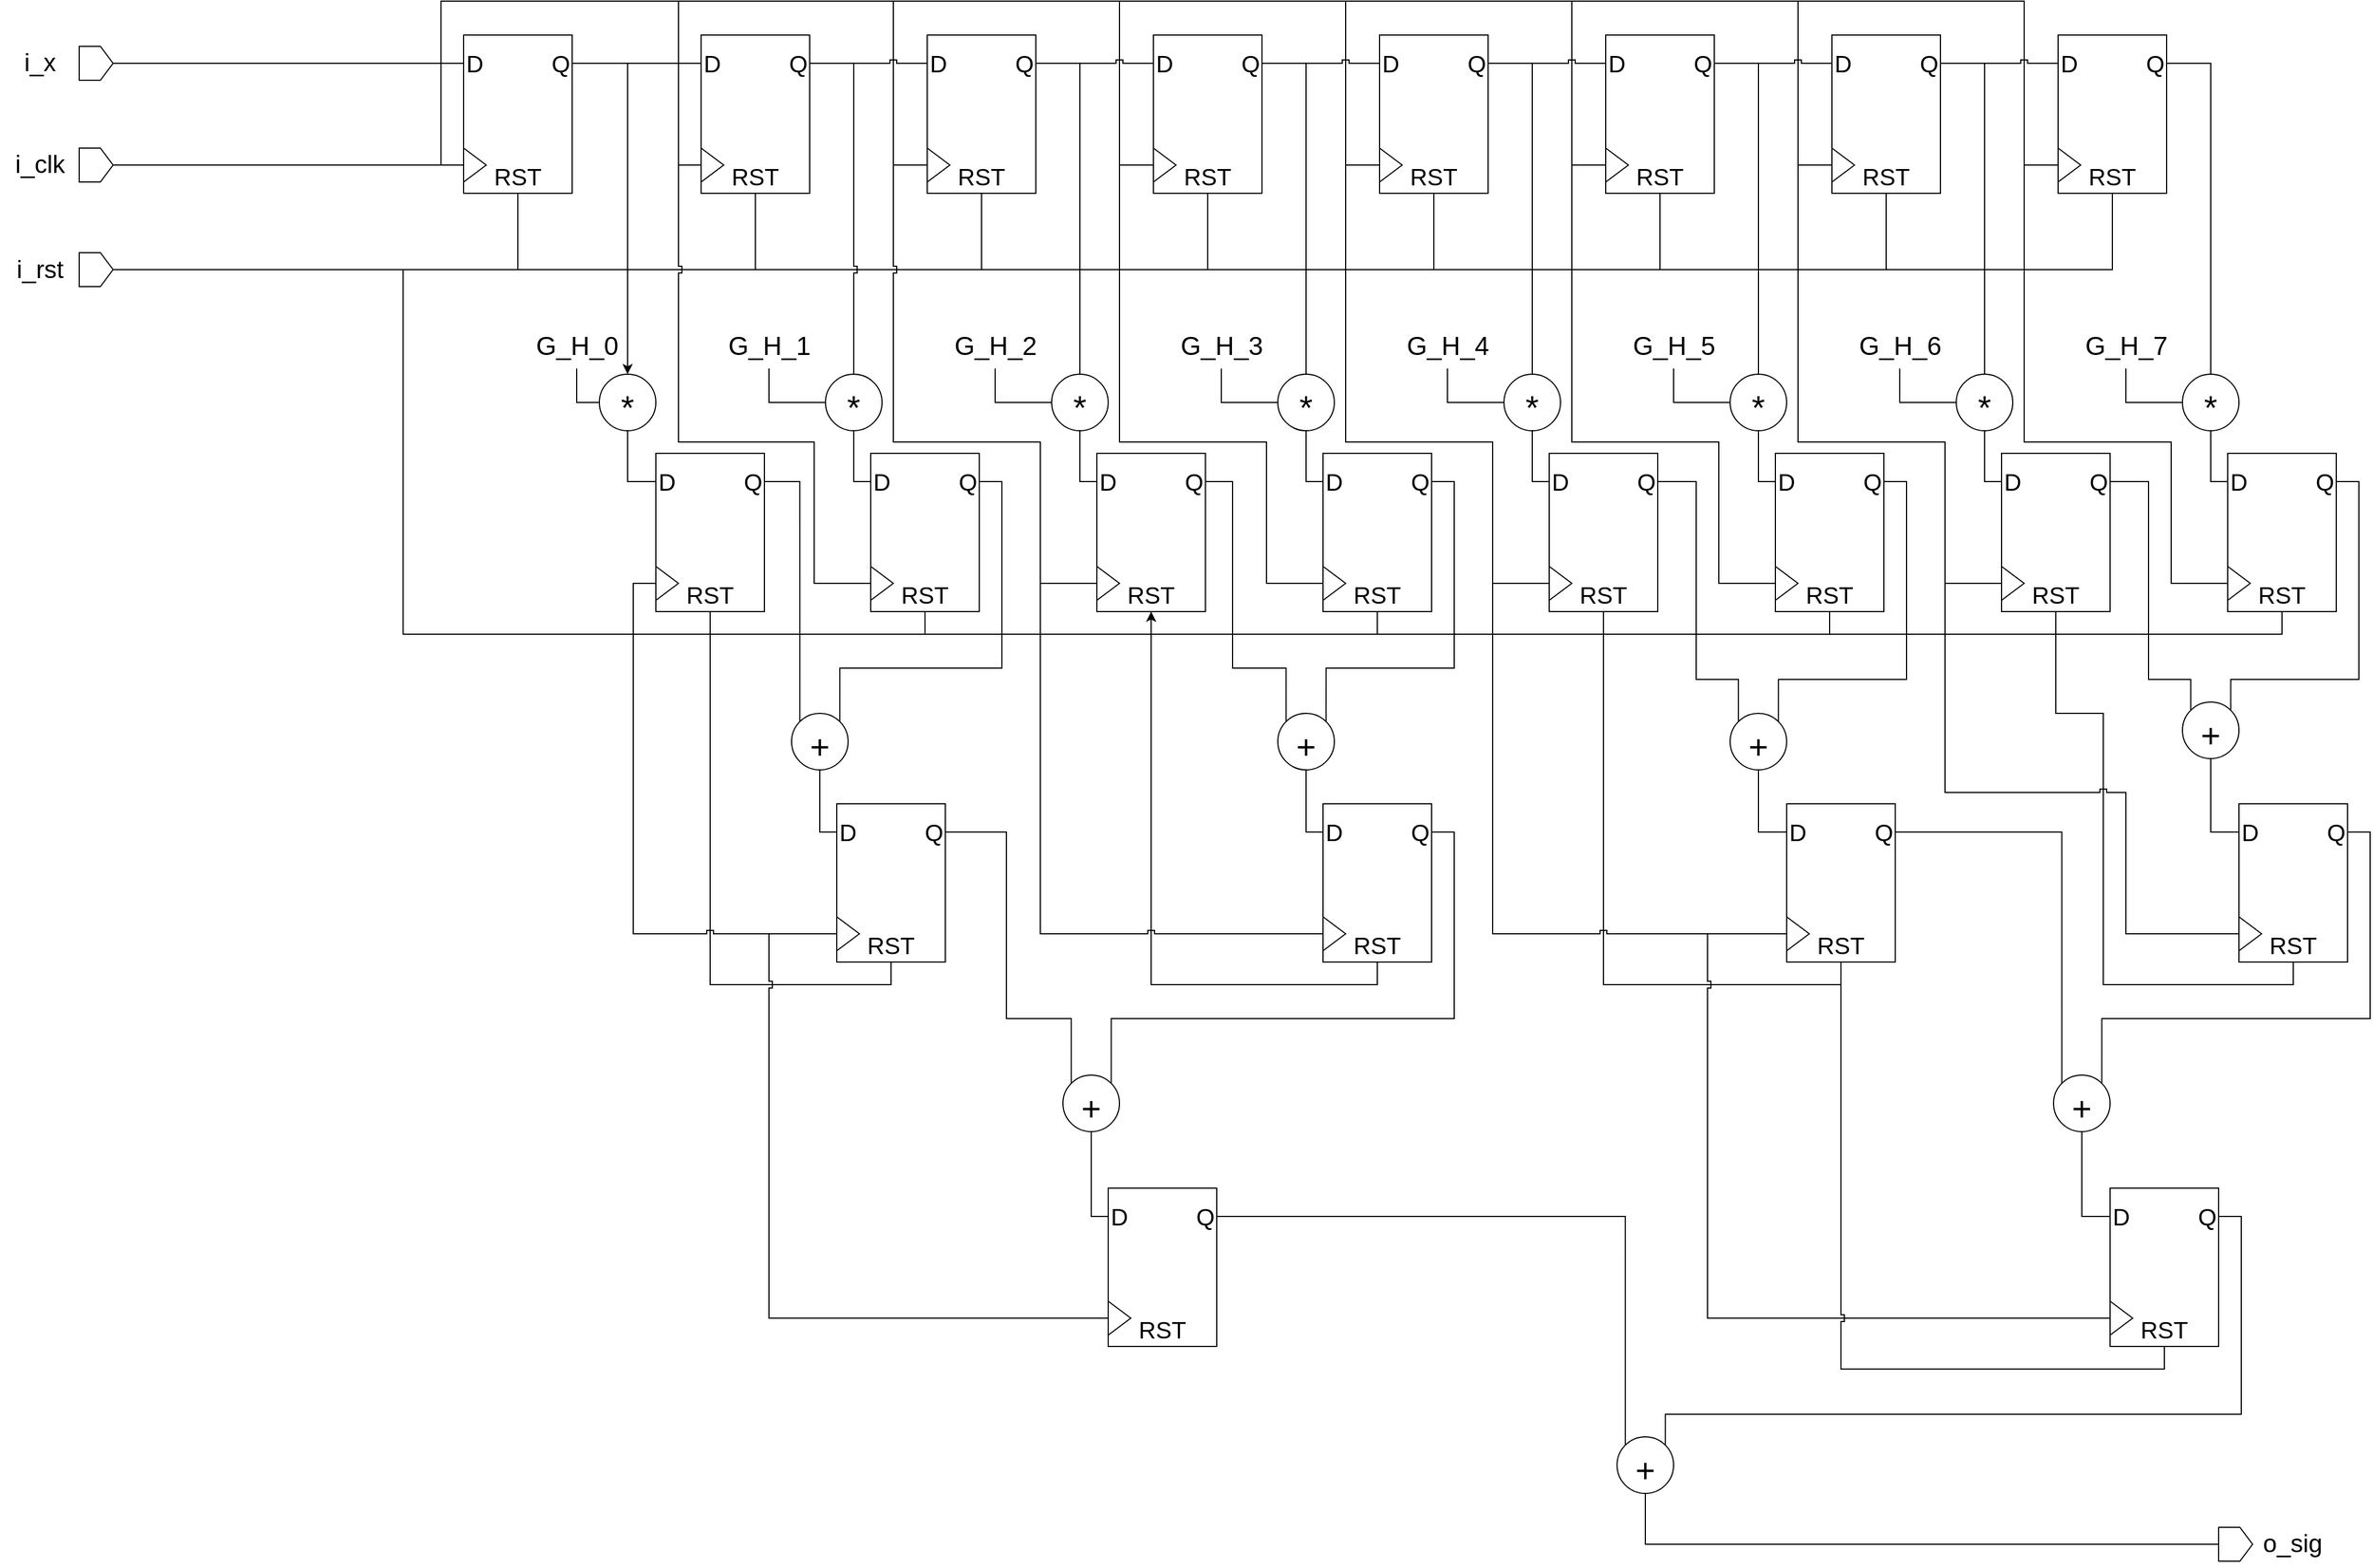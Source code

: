 <mxfile version="23.1.5" type="github">
  <diagram name="Page-1" id="0CUOTw0v8iw9t1YHOVN5">
    <mxGraphModel dx="3292" dy="1282" grid="1" gridSize="10" guides="1" tooltips="1" connect="1" arrows="1" fold="1" page="1" pageScale="1" pageWidth="850" pageHeight="1100" math="0" shadow="0">
      <root>
        <mxCell id="0" />
        <mxCell id="1" parent="0" />
        <mxCell id="DY3PiAdyVnmW26J06P4--7" value="" style="group" vertex="1" connectable="0" parent="1">
          <mxGeometry x="160" y="60" width="96" height="140" as="geometry" />
        </mxCell>
        <mxCell id="DY3PiAdyVnmW26J06P4--1" value="" style="rounded=0;whiteSpace=wrap;html=1;" vertex="1" parent="DY3PiAdyVnmW26J06P4--7">
          <mxGeometry width="96" height="140" as="geometry" />
        </mxCell>
        <mxCell id="DY3PiAdyVnmW26J06P4--2" value="" style="triangle;whiteSpace=wrap;html=1;rotation=0;" vertex="1" parent="DY3PiAdyVnmW26J06P4--7">
          <mxGeometry y="100" width="20" height="30" as="geometry" />
        </mxCell>
        <mxCell id="DY3PiAdyVnmW26J06P4--3" value="&lt;font style=&quot;font-size: 21px;&quot;&gt;D&lt;/font&gt;" style="text;html=1;strokeColor=none;fillColor=none;align=center;verticalAlign=middle;whiteSpace=wrap;rounded=0;" vertex="1" parent="DY3PiAdyVnmW26J06P4--7">
          <mxGeometry y="10" width="20" height="30" as="geometry" />
        </mxCell>
        <mxCell id="DY3PiAdyVnmW26J06P4--4" value="&lt;font style=&quot;font-size: 21px;&quot;&gt;Q&lt;/font&gt;" style="text;html=1;strokeColor=none;fillColor=none;align=center;verticalAlign=middle;whiteSpace=wrap;rounded=0;" vertex="1" parent="DY3PiAdyVnmW26J06P4--7">
          <mxGeometry x="76" y="10" width="20" height="30" as="geometry" />
        </mxCell>
        <mxCell id="DY3PiAdyVnmW26J06P4--5" value="&lt;font style=&quot;font-size: 21px;&quot;&gt;RST&lt;/font&gt;" style="text;html=1;strokeColor=none;fillColor=none;align=center;verticalAlign=middle;whiteSpace=wrap;rounded=0;" vertex="1" parent="DY3PiAdyVnmW26J06P4--7">
          <mxGeometry x="33" y="110" width="30" height="30" as="geometry" />
        </mxCell>
        <mxCell id="DY3PiAdyVnmW26J06P4--8" value="" style="group" vertex="1" connectable="0" parent="1">
          <mxGeometry x="360" y="60" width="96" height="140" as="geometry" />
        </mxCell>
        <mxCell id="DY3PiAdyVnmW26J06P4--9" value="" style="rounded=0;whiteSpace=wrap;html=1;" vertex="1" parent="DY3PiAdyVnmW26J06P4--8">
          <mxGeometry width="96" height="140" as="geometry" />
        </mxCell>
        <mxCell id="DY3PiAdyVnmW26J06P4--10" value="" style="triangle;whiteSpace=wrap;html=1;rotation=0;" vertex="1" parent="DY3PiAdyVnmW26J06P4--8">
          <mxGeometry y="100" width="20" height="30" as="geometry" />
        </mxCell>
        <mxCell id="DY3PiAdyVnmW26J06P4--11" value="&lt;font style=&quot;font-size: 21px;&quot;&gt;D&lt;/font&gt;" style="text;html=1;strokeColor=none;fillColor=none;align=center;verticalAlign=middle;whiteSpace=wrap;rounded=0;" vertex="1" parent="DY3PiAdyVnmW26J06P4--8">
          <mxGeometry y="10" width="20" height="30" as="geometry" />
        </mxCell>
        <mxCell id="DY3PiAdyVnmW26J06P4--12" value="&lt;font style=&quot;font-size: 21px;&quot;&gt;Q&lt;/font&gt;" style="text;html=1;strokeColor=none;fillColor=none;align=center;verticalAlign=middle;whiteSpace=wrap;rounded=0;" vertex="1" parent="DY3PiAdyVnmW26J06P4--8">
          <mxGeometry x="76" y="10" width="20" height="30" as="geometry" />
        </mxCell>
        <mxCell id="DY3PiAdyVnmW26J06P4--13" value="&lt;font style=&quot;font-size: 21px;&quot;&gt;RST&lt;/font&gt;" style="text;html=1;strokeColor=none;fillColor=none;align=center;verticalAlign=middle;whiteSpace=wrap;rounded=0;" vertex="1" parent="DY3PiAdyVnmW26J06P4--8">
          <mxGeometry x="33" y="110" width="30" height="30" as="geometry" />
        </mxCell>
        <mxCell id="DY3PiAdyVnmW26J06P4--14" value="" style="group" vertex="1" connectable="0" parent="1">
          <mxGeometry x="560" y="60" width="96" height="140" as="geometry" />
        </mxCell>
        <mxCell id="DY3PiAdyVnmW26J06P4--15" value="" style="rounded=0;whiteSpace=wrap;html=1;" vertex="1" parent="DY3PiAdyVnmW26J06P4--14">
          <mxGeometry width="96" height="140" as="geometry" />
        </mxCell>
        <mxCell id="DY3PiAdyVnmW26J06P4--16" value="" style="triangle;whiteSpace=wrap;html=1;rotation=0;" vertex="1" parent="DY3PiAdyVnmW26J06P4--14">
          <mxGeometry y="100" width="20" height="30" as="geometry" />
        </mxCell>
        <mxCell id="DY3PiAdyVnmW26J06P4--17" value="&lt;font style=&quot;font-size: 21px;&quot;&gt;D&lt;/font&gt;" style="text;html=1;strokeColor=none;fillColor=none;align=center;verticalAlign=middle;whiteSpace=wrap;rounded=0;" vertex="1" parent="DY3PiAdyVnmW26J06P4--14">
          <mxGeometry y="10" width="20" height="30" as="geometry" />
        </mxCell>
        <mxCell id="DY3PiAdyVnmW26J06P4--18" value="&lt;font style=&quot;font-size: 21px;&quot;&gt;Q&lt;/font&gt;" style="text;html=1;strokeColor=none;fillColor=none;align=center;verticalAlign=middle;whiteSpace=wrap;rounded=0;" vertex="1" parent="DY3PiAdyVnmW26J06P4--14">
          <mxGeometry x="76" y="10" width="20" height="30" as="geometry" />
        </mxCell>
        <mxCell id="DY3PiAdyVnmW26J06P4--19" value="&lt;font style=&quot;font-size: 21px;&quot;&gt;RST&lt;/font&gt;" style="text;html=1;strokeColor=none;fillColor=none;align=center;verticalAlign=middle;whiteSpace=wrap;rounded=0;" vertex="1" parent="DY3PiAdyVnmW26J06P4--14">
          <mxGeometry x="33" y="110" width="30" height="30" as="geometry" />
        </mxCell>
        <mxCell id="DY3PiAdyVnmW26J06P4--20" value="" style="group" vertex="1" connectable="0" parent="1">
          <mxGeometry x="760" y="60" width="96" height="140" as="geometry" />
        </mxCell>
        <mxCell id="DY3PiAdyVnmW26J06P4--21" value="" style="rounded=0;whiteSpace=wrap;html=1;" vertex="1" parent="DY3PiAdyVnmW26J06P4--20">
          <mxGeometry width="96" height="140" as="geometry" />
        </mxCell>
        <mxCell id="DY3PiAdyVnmW26J06P4--22" value="" style="triangle;whiteSpace=wrap;html=1;rotation=0;" vertex="1" parent="DY3PiAdyVnmW26J06P4--20">
          <mxGeometry y="100" width="20" height="30" as="geometry" />
        </mxCell>
        <mxCell id="DY3PiAdyVnmW26J06P4--23" value="&lt;font style=&quot;font-size: 21px;&quot;&gt;D&lt;/font&gt;" style="text;html=1;strokeColor=none;fillColor=none;align=center;verticalAlign=middle;whiteSpace=wrap;rounded=0;" vertex="1" parent="DY3PiAdyVnmW26J06P4--20">
          <mxGeometry y="10" width="20" height="30" as="geometry" />
        </mxCell>
        <mxCell id="DY3PiAdyVnmW26J06P4--24" value="&lt;font style=&quot;font-size: 21px;&quot;&gt;Q&lt;/font&gt;" style="text;html=1;strokeColor=none;fillColor=none;align=center;verticalAlign=middle;whiteSpace=wrap;rounded=0;" vertex="1" parent="DY3PiAdyVnmW26J06P4--20">
          <mxGeometry x="76" y="10" width="20" height="30" as="geometry" />
        </mxCell>
        <mxCell id="DY3PiAdyVnmW26J06P4--25" value="&lt;font style=&quot;font-size: 21px;&quot;&gt;RST&lt;/font&gt;" style="text;html=1;strokeColor=none;fillColor=none;align=center;verticalAlign=middle;whiteSpace=wrap;rounded=0;" vertex="1" parent="DY3PiAdyVnmW26J06P4--20">
          <mxGeometry x="33" y="110" width="30" height="30" as="geometry" />
        </mxCell>
        <mxCell id="DY3PiAdyVnmW26J06P4--26" value="" style="group" vertex="1" connectable="0" parent="1">
          <mxGeometry x="960" y="60" width="96" height="140" as="geometry" />
        </mxCell>
        <mxCell id="DY3PiAdyVnmW26J06P4--27" value="" style="rounded=0;whiteSpace=wrap;html=1;" vertex="1" parent="DY3PiAdyVnmW26J06P4--26">
          <mxGeometry width="96" height="140" as="geometry" />
        </mxCell>
        <mxCell id="DY3PiAdyVnmW26J06P4--28" value="" style="triangle;whiteSpace=wrap;html=1;rotation=0;" vertex="1" parent="DY3PiAdyVnmW26J06P4--26">
          <mxGeometry y="100" width="20" height="30" as="geometry" />
        </mxCell>
        <mxCell id="DY3PiAdyVnmW26J06P4--29" value="&lt;font style=&quot;font-size: 21px;&quot;&gt;D&lt;/font&gt;" style="text;html=1;strokeColor=none;fillColor=none;align=center;verticalAlign=middle;whiteSpace=wrap;rounded=0;" vertex="1" parent="DY3PiAdyVnmW26J06P4--26">
          <mxGeometry y="10" width="20" height="30" as="geometry" />
        </mxCell>
        <mxCell id="DY3PiAdyVnmW26J06P4--30" value="&lt;font style=&quot;font-size: 21px;&quot;&gt;Q&lt;/font&gt;" style="text;html=1;strokeColor=none;fillColor=none;align=center;verticalAlign=middle;whiteSpace=wrap;rounded=0;" vertex="1" parent="DY3PiAdyVnmW26J06P4--26">
          <mxGeometry x="76" y="10" width="20" height="30" as="geometry" />
        </mxCell>
        <mxCell id="DY3PiAdyVnmW26J06P4--31" value="&lt;font style=&quot;font-size: 21px;&quot;&gt;RST&lt;/font&gt;" style="text;html=1;strokeColor=none;fillColor=none;align=center;verticalAlign=middle;whiteSpace=wrap;rounded=0;" vertex="1" parent="DY3PiAdyVnmW26J06P4--26">
          <mxGeometry x="33" y="110" width="30" height="30" as="geometry" />
        </mxCell>
        <mxCell id="DY3PiAdyVnmW26J06P4--32" value="" style="group" vertex="1" connectable="0" parent="1">
          <mxGeometry x="1160" y="60" width="96" height="140" as="geometry" />
        </mxCell>
        <mxCell id="DY3PiAdyVnmW26J06P4--33" value="" style="rounded=0;whiteSpace=wrap;html=1;" vertex="1" parent="DY3PiAdyVnmW26J06P4--32">
          <mxGeometry width="96" height="140" as="geometry" />
        </mxCell>
        <mxCell id="DY3PiAdyVnmW26J06P4--34" value="" style="triangle;whiteSpace=wrap;html=1;rotation=0;" vertex="1" parent="DY3PiAdyVnmW26J06P4--32">
          <mxGeometry y="100" width="20" height="30" as="geometry" />
        </mxCell>
        <mxCell id="DY3PiAdyVnmW26J06P4--35" value="&lt;font style=&quot;font-size: 21px;&quot;&gt;D&lt;/font&gt;" style="text;html=1;strokeColor=none;fillColor=none;align=center;verticalAlign=middle;whiteSpace=wrap;rounded=0;" vertex="1" parent="DY3PiAdyVnmW26J06P4--32">
          <mxGeometry y="10" width="20" height="30" as="geometry" />
        </mxCell>
        <mxCell id="DY3PiAdyVnmW26J06P4--36" value="&lt;font style=&quot;font-size: 21px;&quot;&gt;Q&lt;/font&gt;" style="text;html=1;strokeColor=none;fillColor=none;align=center;verticalAlign=middle;whiteSpace=wrap;rounded=0;" vertex="1" parent="DY3PiAdyVnmW26J06P4--32">
          <mxGeometry x="76" y="10" width="20" height="30" as="geometry" />
        </mxCell>
        <mxCell id="DY3PiAdyVnmW26J06P4--37" value="&lt;font style=&quot;font-size: 21px;&quot;&gt;RST&lt;/font&gt;" style="text;html=1;strokeColor=none;fillColor=none;align=center;verticalAlign=middle;whiteSpace=wrap;rounded=0;" vertex="1" parent="DY3PiAdyVnmW26J06P4--32">
          <mxGeometry x="33" y="110" width="30" height="30" as="geometry" />
        </mxCell>
        <mxCell id="DY3PiAdyVnmW26J06P4--38" value="" style="group" vertex="1" connectable="0" parent="1">
          <mxGeometry x="1360" y="60" width="96" height="140" as="geometry" />
        </mxCell>
        <mxCell id="DY3PiAdyVnmW26J06P4--39" value="" style="rounded=0;whiteSpace=wrap;html=1;" vertex="1" parent="DY3PiAdyVnmW26J06P4--38">
          <mxGeometry width="96" height="140" as="geometry" />
        </mxCell>
        <mxCell id="DY3PiAdyVnmW26J06P4--40" value="" style="triangle;whiteSpace=wrap;html=1;rotation=0;" vertex="1" parent="DY3PiAdyVnmW26J06P4--38">
          <mxGeometry y="100" width="20" height="30" as="geometry" />
        </mxCell>
        <mxCell id="DY3PiAdyVnmW26J06P4--41" value="&lt;font style=&quot;font-size: 21px;&quot;&gt;D&lt;/font&gt;" style="text;html=1;strokeColor=none;fillColor=none;align=center;verticalAlign=middle;whiteSpace=wrap;rounded=0;" vertex="1" parent="DY3PiAdyVnmW26J06P4--38">
          <mxGeometry y="10" width="20" height="30" as="geometry" />
        </mxCell>
        <mxCell id="DY3PiAdyVnmW26J06P4--42" value="&lt;font style=&quot;font-size: 21px;&quot;&gt;Q&lt;/font&gt;" style="text;html=1;strokeColor=none;fillColor=none;align=center;verticalAlign=middle;whiteSpace=wrap;rounded=0;" vertex="1" parent="DY3PiAdyVnmW26J06P4--38">
          <mxGeometry x="76" y="10" width="20" height="30" as="geometry" />
        </mxCell>
        <mxCell id="DY3PiAdyVnmW26J06P4--43" value="&lt;font style=&quot;font-size: 21px;&quot;&gt;RST&lt;/font&gt;" style="text;html=1;strokeColor=none;fillColor=none;align=center;verticalAlign=middle;whiteSpace=wrap;rounded=0;" vertex="1" parent="DY3PiAdyVnmW26J06P4--38">
          <mxGeometry x="33" y="110" width="30" height="30" as="geometry" />
        </mxCell>
        <mxCell id="DY3PiAdyVnmW26J06P4--45" value="&lt;p style=&quot;line-height: 120%;&quot;&gt;&lt;br&gt;&lt;/p&gt;&lt;p style=&quot;line-height: 120%;&quot;&gt;&lt;br&gt;&lt;/p&gt;" style="shape=offPageConnector;whiteSpace=wrap;html=1;rotation=-90;" vertex="1" parent="1">
          <mxGeometry x="-390" y="160" width="30" height="30" as="geometry" />
        </mxCell>
        <mxCell id="DY3PiAdyVnmW26J06P4--46" value="&lt;font style=&quot;font-size: 22px;&quot;&gt;i_clk&lt;/font&gt;" style="text;html=1;align=center;verticalAlign=middle;resizable=0;points=[];autosize=1;strokeColor=none;fillColor=none;" vertex="1" parent="1">
          <mxGeometry x="-460" y="155" width="70" height="40" as="geometry" />
        </mxCell>
        <mxCell id="DY3PiAdyVnmW26J06P4--47" value="&lt;font style=&quot;font-size: 22px;&quot;&gt;i_rst&lt;/font&gt;" style="text;html=1;align=center;verticalAlign=middle;resizable=0;points=[];autosize=1;strokeColor=none;fillColor=none;" vertex="1" parent="1">
          <mxGeometry x="-460" y="247.5" width="70" height="40" as="geometry" />
        </mxCell>
        <mxCell id="DY3PiAdyVnmW26J06P4--53" style="edgeStyle=orthogonalEdgeStyle;rounded=0;orthogonalLoop=1;jettySize=auto;html=1;exitX=0;exitY=0.5;exitDx=0;exitDy=0;entryX=0;entryY=0.5;entryDx=0;entryDy=0;endArrow=none;endFill=0;" edge="1" parent="1" source="DY3PiAdyVnmW26J06P4--10" target="DY3PiAdyVnmW26J06P4--2">
          <mxGeometry relative="1" as="geometry">
            <Array as="points">
              <mxPoint x="330" y="175" />
              <mxPoint x="330" y="30" />
              <mxPoint x="140" y="30" />
              <mxPoint x="140" y="175" />
            </Array>
          </mxGeometry>
        </mxCell>
        <mxCell id="DY3PiAdyVnmW26J06P4--54" style="edgeStyle=orthogonalEdgeStyle;rounded=0;orthogonalLoop=1;jettySize=auto;html=1;exitX=0;exitY=0.5;exitDx=0;exitDy=0;entryX=0;entryY=0.5;entryDx=0;entryDy=0;endArrow=none;endFill=0;" edge="1" parent="1" source="DY3PiAdyVnmW26J06P4--10" target="DY3PiAdyVnmW26J06P4--16">
          <mxGeometry relative="1" as="geometry">
            <Array as="points">
              <mxPoint x="330" y="175" />
              <mxPoint x="330" y="30" />
              <mxPoint x="530" y="30" />
              <mxPoint x="530" y="175" />
            </Array>
          </mxGeometry>
        </mxCell>
        <mxCell id="DY3PiAdyVnmW26J06P4--55" style="edgeStyle=orthogonalEdgeStyle;rounded=0;orthogonalLoop=1;jettySize=auto;html=1;exitX=0;exitY=0.5;exitDx=0;exitDy=0;endArrow=none;endFill=0;entryX=0;entryY=0.5;entryDx=0;entryDy=0;" edge="1" parent="1" source="DY3PiAdyVnmW26J06P4--16" target="DY3PiAdyVnmW26J06P4--22">
          <mxGeometry relative="1" as="geometry">
            <mxPoint x="720" y="210" as="targetPoint" />
            <Array as="points">
              <mxPoint x="530" y="175" />
              <mxPoint x="530" y="30" />
              <mxPoint x="730" y="30" />
              <mxPoint x="730" y="175" />
            </Array>
          </mxGeometry>
        </mxCell>
        <mxCell id="DY3PiAdyVnmW26J06P4--311" style="edgeStyle=orthogonalEdgeStyle;rounded=0;orthogonalLoop=1;jettySize=auto;html=1;exitX=0.5;exitY=1;exitDx=0;exitDy=0;entryX=0.5;entryY=1;entryDx=0;entryDy=0;endArrow=none;endFill=0;" edge="1" parent="1" source="DY3PiAdyVnmW26J06P4--44" target="DY3PiAdyVnmW26J06P4--304">
          <mxGeometry relative="1" as="geometry" />
        </mxCell>
        <mxCell id="DY3PiAdyVnmW26J06P4--313" style="edgeStyle=orthogonalEdgeStyle;rounded=0;orthogonalLoop=1;jettySize=auto;html=1;exitX=0.5;exitY=1;exitDx=0;exitDy=0;entryX=0.5;entryY=1;entryDx=0;entryDy=0;endArrow=none;endFill=0;" edge="1" parent="1" source="DY3PiAdyVnmW26J06P4--44" target="DY3PiAdyVnmW26J06P4--5">
          <mxGeometry relative="1" as="geometry" />
        </mxCell>
        <mxCell id="DY3PiAdyVnmW26J06P4--314" style="edgeStyle=orthogonalEdgeStyle;rounded=0;orthogonalLoop=1;jettySize=auto;html=1;exitX=0.5;exitY=1;exitDx=0;exitDy=0;entryX=0.5;entryY=1;entryDx=0;entryDy=0;endArrow=none;endFill=0;" edge="1" parent="1" source="DY3PiAdyVnmW26J06P4--44" target="DY3PiAdyVnmW26J06P4--13">
          <mxGeometry relative="1" as="geometry" />
        </mxCell>
        <mxCell id="DY3PiAdyVnmW26J06P4--44" value="&lt;p style=&quot;line-height: 120%;&quot;&gt;&lt;br&gt;&lt;/p&gt;&lt;p style=&quot;line-height: 120%;&quot;&gt;&lt;br&gt;&lt;/p&gt;" style="shape=offPageConnector;whiteSpace=wrap;html=1;rotation=-90;" vertex="1" parent="1">
          <mxGeometry x="-390" y="252.5" width="30" height="30" as="geometry" />
        </mxCell>
        <mxCell id="DY3PiAdyVnmW26J06P4--58" style="edgeStyle=orthogonalEdgeStyle;rounded=0;orthogonalLoop=1;jettySize=auto;html=1;exitX=0;exitY=0.5;exitDx=0;exitDy=0;entryX=0;entryY=0.5;entryDx=0;entryDy=0;endArrow=none;endFill=0;" edge="1" parent="1" source="DY3PiAdyVnmW26J06P4--28" target="DY3PiAdyVnmW26J06P4--22">
          <mxGeometry relative="1" as="geometry">
            <Array as="points">
              <mxPoint x="930" y="175" />
              <mxPoint x="930" y="30" />
              <mxPoint x="730" y="30" />
              <mxPoint x="730" y="175" />
            </Array>
          </mxGeometry>
        </mxCell>
        <mxCell id="DY3PiAdyVnmW26J06P4--59" style="edgeStyle=orthogonalEdgeStyle;rounded=0;orthogonalLoop=1;jettySize=auto;html=1;exitX=0;exitY=0.5;exitDx=0;exitDy=0;entryX=0;entryY=0.5;entryDx=0;entryDy=0;endArrow=none;endFill=0;" edge="1" parent="1" source="DY3PiAdyVnmW26J06P4--34" target="DY3PiAdyVnmW26J06P4--28">
          <mxGeometry relative="1" as="geometry">
            <Array as="points">
              <mxPoint x="1130" y="175" />
              <mxPoint x="1130" y="30" />
              <mxPoint x="930" y="30" />
              <mxPoint x="930" y="175" />
            </Array>
          </mxGeometry>
        </mxCell>
        <mxCell id="DY3PiAdyVnmW26J06P4--60" style="edgeStyle=orthogonalEdgeStyle;rounded=0;orthogonalLoop=1;jettySize=auto;html=1;exitX=0;exitY=0.5;exitDx=0;exitDy=0;entryX=0;entryY=0.5;entryDx=0;entryDy=0;endArrow=none;endFill=0;" edge="1" parent="1" source="DY3PiAdyVnmW26J06P4--40" target="DY3PiAdyVnmW26J06P4--34">
          <mxGeometry relative="1" as="geometry">
            <Array as="points">
              <mxPoint x="1330" y="175" />
              <mxPoint x="1330" y="30" />
              <mxPoint x="1130" y="30" />
              <mxPoint x="1130" y="175" />
            </Array>
          </mxGeometry>
        </mxCell>
        <mxCell id="DY3PiAdyVnmW26J06P4--306" style="edgeStyle=orthogonalEdgeStyle;rounded=0;orthogonalLoop=1;jettySize=auto;html=1;exitX=0.5;exitY=1;exitDx=0;exitDy=0;entryX=0;entryY=0.5;entryDx=0;entryDy=0;endArrow=none;endFill=0;" edge="1" parent="1" source="DY3PiAdyVnmW26J06P4--68" target="DY3PiAdyVnmW26J06P4--302">
          <mxGeometry relative="1" as="geometry" />
        </mxCell>
        <mxCell id="DY3PiAdyVnmW26J06P4--68" value="&lt;p style=&quot;line-height: 120%;&quot;&gt;&lt;br&gt;&lt;/p&gt;&lt;p style=&quot;line-height: 120%;&quot;&gt;&lt;br&gt;&lt;/p&gt;" style="shape=offPageConnector;whiteSpace=wrap;html=1;rotation=-90;" vertex="1" parent="1">
          <mxGeometry x="-390" y="70" width="30" height="30" as="geometry" />
        </mxCell>
        <mxCell id="DY3PiAdyVnmW26J06P4--70" style="edgeStyle=orthogonalEdgeStyle;rounded=0;orthogonalLoop=1;jettySize=auto;html=1;exitX=1;exitY=0.5;exitDx=0;exitDy=0;entryX=0;entryY=0.5;entryDx=0;entryDy=0;endArrow=none;endFill=0;jumpStyle=sharp;" edge="1" parent="1" source="DY3PiAdyVnmW26J06P4--4" target="DY3PiAdyVnmW26J06P4--11">
          <mxGeometry relative="1" as="geometry" />
        </mxCell>
        <mxCell id="DY3PiAdyVnmW26J06P4--71" style="edgeStyle=orthogonalEdgeStyle;rounded=0;orthogonalLoop=1;jettySize=auto;html=1;exitX=1;exitY=0.5;exitDx=0;exitDy=0;entryX=0;entryY=0.5;entryDx=0;entryDy=0;jumpStyle=sharp;endArrow=none;endFill=0;" edge="1" parent="1" source="DY3PiAdyVnmW26J06P4--12" target="DY3PiAdyVnmW26J06P4--17">
          <mxGeometry relative="1" as="geometry" />
        </mxCell>
        <mxCell id="DY3PiAdyVnmW26J06P4--72" style="edgeStyle=orthogonalEdgeStyle;rounded=0;orthogonalLoop=1;jettySize=auto;html=1;exitX=1;exitY=0.5;exitDx=0;exitDy=0;entryX=0;entryY=0.5;entryDx=0;entryDy=0;jumpStyle=sharp;endArrow=none;endFill=0;" edge="1" parent="1" source="DY3PiAdyVnmW26J06P4--18" target="DY3PiAdyVnmW26J06P4--23">
          <mxGeometry relative="1" as="geometry" />
        </mxCell>
        <mxCell id="DY3PiAdyVnmW26J06P4--73" style="edgeStyle=orthogonalEdgeStyle;rounded=0;orthogonalLoop=1;jettySize=auto;html=1;exitX=1;exitY=0.5;exitDx=0;exitDy=0;entryX=0;entryY=0.5;entryDx=0;entryDy=0;jumpStyle=sharp;endArrow=none;endFill=0;" edge="1" parent="1" source="DY3PiAdyVnmW26J06P4--24" target="DY3PiAdyVnmW26J06P4--29">
          <mxGeometry relative="1" as="geometry" />
        </mxCell>
        <mxCell id="DY3PiAdyVnmW26J06P4--74" style="edgeStyle=orthogonalEdgeStyle;rounded=0;orthogonalLoop=1;jettySize=auto;html=1;exitX=1;exitY=0.5;exitDx=0;exitDy=0;entryX=0;entryY=0.5;entryDx=0;entryDy=0;endArrow=none;endFill=0;jumpStyle=sharp;" edge="1" parent="1" source="DY3PiAdyVnmW26J06P4--30" target="DY3PiAdyVnmW26J06P4--35">
          <mxGeometry relative="1" as="geometry" />
        </mxCell>
        <mxCell id="DY3PiAdyVnmW26J06P4--75" style="edgeStyle=orthogonalEdgeStyle;rounded=0;orthogonalLoop=1;jettySize=auto;html=1;exitX=1;exitY=0.5;exitDx=0;exitDy=0;entryX=0;entryY=0.5;entryDx=0;entryDy=0;jumpStyle=sharp;endArrow=none;endFill=0;" edge="1" parent="1" source="DY3PiAdyVnmW26J06P4--36" target="DY3PiAdyVnmW26J06P4--41">
          <mxGeometry relative="1" as="geometry" />
        </mxCell>
        <mxCell id="DY3PiAdyVnmW26J06P4--76" value="&lt;font style=&quot;font-size: 22px;&quot;&gt;i_x&lt;br&gt;&lt;/font&gt;" style="text;html=1;align=center;verticalAlign=middle;resizable=0;points=[];autosize=1;strokeColor=none;fillColor=none;" vertex="1" parent="1">
          <mxGeometry x="-450" y="65" width="50" height="40" as="geometry" />
        </mxCell>
        <mxCell id="DY3PiAdyVnmW26J06P4--86" style="edgeStyle=orthogonalEdgeStyle;rounded=0;orthogonalLoop=1;jettySize=auto;html=1;exitX=0.5;exitY=0;exitDx=0;exitDy=0;entryX=1;entryY=0.5;entryDx=0;entryDy=0;endArrow=none;endFill=0;jumpStyle=sharp;" edge="1" parent="1" source="DY3PiAdyVnmW26J06P4--78" target="DY3PiAdyVnmW26J06P4--4">
          <mxGeometry relative="1" as="geometry" />
        </mxCell>
        <mxCell id="DY3PiAdyVnmW26J06P4--78" value="&lt;font style=&quot;font-size: 30px;&quot;&gt;*&lt;/font&gt;" style="ellipse;whiteSpace=wrap;html=1;aspect=fixed;verticalAlign=bottom;" vertex="1" parent="1">
          <mxGeometry x="270" y="360" width="50" height="50" as="geometry" />
        </mxCell>
        <mxCell id="DY3PiAdyVnmW26J06P4--93" style="edgeStyle=orthogonalEdgeStyle;rounded=0;orthogonalLoop=1;jettySize=auto;html=1;exitX=0.5;exitY=0;exitDx=0;exitDy=0;entryX=1;entryY=0.5;entryDx=0;entryDy=0;jumpStyle=sharp;endArrow=none;endFill=0;" edge="1" parent="1" source="DY3PiAdyVnmW26J06P4--85" target="DY3PiAdyVnmW26J06P4--12">
          <mxGeometry relative="1" as="geometry" />
        </mxCell>
        <mxCell id="DY3PiAdyVnmW26J06P4--85" value="&lt;font style=&quot;font-size: 30px;&quot;&gt;*&lt;/font&gt;" style="ellipse;whiteSpace=wrap;html=1;aspect=fixed;verticalAlign=bottom;" vertex="1" parent="1">
          <mxGeometry x="470" y="360" width="50" height="50" as="geometry" />
        </mxCell>
        <mxCell id="DY3PiAdyVnmW26J06P4--94" style="edgeStyle=orthogonalEdgeStyle;rounded=0;orthogonalLoop=1;jettySize=auto;html=1;exitX=0.5;exitY=0;exitDx=0;exitDy=0;entryX=1;entryY=0.5;entryDx=0;entryDy=0;endArrow=none;endFill=0;jumpStyle=sharp;" edge="1" parent="1" source="DY3PiAdyVnmW26J06P4--87" target="DY3PiAdyVnmW26J06P4--18">
          <mxGeometry relative="1" as="geometry" />
        </mxCell>
        <mxCell id="DY3PiAdyVnmW26J06P4--87" value="&lt;font style=&quot;font-size: 30px;&quot;&gt;*&lt;/font&gt;" style="ellipse;whiteSpace=wrap;html=1;aspect=fixed;verticalAlign=bottom;" vertex="1" parent="1">
          <mxGeometry x="670" y="360" width="50" height="50" as="geometry" />
        </mxCell>
        <mxCell id="DY3PiAdyVnmW26J06P4--95" style="edgeStyle=orthogonalEdgeStyle;rounded=0;orthogonalLoop=1;jettySize=auto;html=1;exitX=0.5;exitY=0;exitDx=0;exitDy=0;entryX=1;entryY=0.5;entryDx=0;entryDy=0;endArrow=none;endFill=0;" edge="1" parent="1" source="DY3PiAdyVnmW26J06P4--88" target="DY3PiAdyVnmW26J06P4--24">
          <mxGeometry relative="1" as="geometry" />
        </mxCell>
        <mxCell id="DY3PiAdyVnmW26J06P4--88" value="&lt;font style=&quot;font-size: 30px;&quot;&gt;*&lt;/font&gt;" style="ellipse;whiteSpace=wrap;html=1;aspect=fixed;verticalAlign=bottom;" vertex="1" parent="1">
          <mxGeometry x="870" y="360" width="50" height="50" as="geometry" />
        </mxCell>
        <mxCell id="DY3PiAdyVnmW26J06P4--96" style="edgeStyle=orthogonalEdgeStyle;rounded=0;orthogonalLoop=1;jettySize=auto;html=1;exitX=0.5;exitY=0;exitDx=0;exitDy=0;entryX=1;entryY=0.5;entryDx=0;entryDy=0;endArrow=none;endFill=0;" edge="1" parent="1" source="DY3PiAdyVnmW26J06P4--89" target="DY3PiAdyVnmW26J06P4--30">
          <mxGeometry relative="1" as="geometry" />
        </mxCell>
        <mxCell id="DY3PiAdyVnmW26J06P4--89" value="&lt;font style=&quot;font-size: 30px;&quot;&gt;*&lt;/font&gt;" style="ellipse;whiteSpace=wrap;html=1;aspect=fixed;verticalAlign=bottom;" vertex="1" parent="1">
          <mxGeometry x="1070" y="360" width="50" height="50" as="geometry" />
        </mxCell>
        <mxCell id="DY3PiAdyVnmW26J06P4--97" style="edgeStyle=orthogonalEdgeStyle;rounded=0;orthogonalLoop=1;jettySize=auto;html=1;exitX=0.5;exitY=0;exitDx=0;exitDy=0;entryX=1;entryY=0.5;entryDx=0;entryDy=0;endArrow=none;endFill=0;" edge="1" parent="1" source="DY3PiAdyVnmW26J06P4--90" target="DY3PiAdyVnmW26J06P4--36">
          <mxGeometry relative="1" as="geometry" />
        </mxCell>
        <mxCell id="DY3PiAdyVnmW26J06P4--90" value="&lt;font style=&quot;font-size: 30px;&quot;&gt;*&lt;/font&gt;" style="ellipse;whiteSpace=wrap;html=1;aspect=fixed;verticalAlign=bottom;" vertex="1" parent="1">
          <mxGeometry x="1270" y="360" width="50" height="50" as="geometry" />
        </mxCell>
        <mxCell id="DY3PiAdyVnmW26J06P4--98" style="edgeStyle=orthogonalEdgeStyle;rounded=0;orthogonalLoop=1;jettySize=auto;html=1;exitX=0.5;exitY=0;exitDx=0;exitDy=0;entryX=1;entryY=0.5;entryDx=0;entryDy=0;endArrow=none;endFill=0;" edge="1" parent="1" source="DY3PiAdyVnmW26J06P4--92" target="DY3PiAdyVnmW26J06P4--42">
          <mxGeometry relative="1" as="geometry" />
        </mxCell>
        <mxCell id="DY3PiAdyVnmW26J06P4--92" value="&lt;font style=&quot;font-size: 30px;&quot;&gt;*&lt;/font&gt;" style="ellipse;whiteSpace=wrap;html=1;aspect=fixed;verticalAlign=bottom;" vertex="1" parent="1">
          <mxGeometry x="1470" y="360" width="50" height="50" as="geometry" />
        </mxCell>
        <mxCell id="DY3PiAdyVnmW26J06P4--99" value="" style="group" vertex="1" connectable="0" parent="1">
          <mxGeometry x="310" y="430" width="96" height="140" as="geometry" />
        </mxCell>
        <mxCell id="DY3PiAdyVnmW26J06P4--100" value="" style="rounded=0;whiteSpace=wrap;html=1;" vertex="1" parent="DY3PiAdyVnmW26J06P4--99">
          <mxGeometry width="96" height="140" as="geometry" />
        </mxCell>
        <mxCell id="DY3PiAdyVnmW26J06P4--101" value="" style="triangle;whiteSpace=wrap;html=1;rotation=0;" vertex="1" parent="DY3PiAdyVnmW26J06P4--99">
          <mxGeometry y="100" width="20" height="30" as="geometry" />
        </mxCell>
        <mxCell id="DY3PiAdyVnmW26J06P4--102" value="&lt;font style=&quot;font-size: 21px;&quot;&gt;D&lt;/font&gt;" style="text;html=1;strokeColor=none;fillColor=none;align=center;verticalAlign=middle;whiteSpace=wrap;rounded=0;" vertex="1" parent="DY3PiAdyVnmW26J06P4--99">
          <mxGeometry y="10" width="20" height="30" as="geometry" />
        </mxCell>
        <mxCell id="DY3PiAdyVnmW26J06P4--103" value="&lt;font style=&quot;font-size: 21px;&quot;&gt;Q&lt;/font&gt;" style="text;html=1;strokeColor=none;fillColor=none;align=center;verticalAlign=middle;whiteSpace=wrap;rounded=0;" vertex="1" parent="DY3PiAdyVnmW26J06P4--99">
          <mxGeometry x="76" y="10" width="20" height="30" as="geometry" />
        </mxCell>
        <mxCell id="DY3PiAdyVnmW26J06P4--104" value="&lt;font style=&quot;font-size: 21px;&quot;&gt;RST&lt;/font&gt;" style="text;html=1;strokeColor=none;fillColor=none;align=center;verticalAlign=middle;whiteSpace=wrap;rounded=0;" vertex="1" parent="DY3PiAdyVnmW26J06P4--99">
          <mxGeometry x="33" y="110" width="30" height="30" as="geometry" />
        </mxCell>
        <mxCell id="DY3PiAdyVnmW26J06P4--105" value="" style="group" vertex="1" connectable="0" parent="1">
          <mxGeometry x="510" y="430" width="96" height="140" as="geometry" />
        </mxCell>
        <mxCell id="DY3PiAdyVnmW26J06P4--106" value="" style="rounded=0;whiteSpace=wrap;html=1;" vertex="1" parent="DY3PiAdyVnmW26J06P4--105">
          <mxGeometry width="96" height="140" as="geometry" />
        </mxCell>
        <mxCell id="DY3PiAdyVnmW26J06P4--107" value="" style="triangle;whiteSpace=wrap;html=1;rotation=0;" vertex="1" parent="DY3PiAdyVnmW26J06P4--105">
          <mxGeometry y="100" width="20" height="30" as="geometry" />
        </mxCell>
        <mxCell id="DY3PiAdyVnmW26J06P4--108" value="&lt;font style=&quot;font-size: 21px;&quot;&gt;D&lt;/font&gt;" style="text;html=1;strokeColor=none;fillColor=none;align=center;verticalAlign=middle;whiteSpace=wrap;rounded=0;" vertex="1" parent="DY3PiAdyVnmW26J06P4--105">
          <mxGeometry y="10" width="20" height="30" as="geometry" />
        </mxCell>
        <mxCell id="DY3PiAdyVnmW26J06P4--109" value="&lt;font style=&quot;font-size: 21px;&quot;&gt;Q&lt;/font&gt;" style="text;html=1;strokeColor=none;fillColor=none;align=center;verticalAlign=middle;whiteSpace=wrap;rounded=0;" vertex="1" parent="DY3PiAdyVnmW26J06P4--105">
          <mxGeometry x="76" y="10" width="20" height="30" as="geometry" />
        </mxCell>
        <mxCell id="DY3PiAdyVnmW26J06P4--110" value="&lt;font style=&quot;font-size: 21px;&quot;&gt;RST&lt;/font&gt;" style="text;html=1;strokeColor=none;fillColor=none;align=center;verticalAlign=middle;whiteSpace=wrap;rounded=0;" vertex="1" parent="DY3PiAdyVnmW26J06P4--105">
          <mxGeometry x="33" y="110" width="30" height="30" as="geometry" />
        </mxCell>
        <mxCell id="DY3PiAdyVnmW26J06P4--111" value="" style="group" vertex="1" connectable="0" parent="1">
          <mxGeometry x="710" y="430" width="96" height="140" as="geometry" />
        </mxCell>
        <mxCell id="DY3PiAdyVnmW26J06P4--112" value="" style="rounded=0;whiteSpace=wrap;html=1;" vertex="1" parent="DY3PiAdyVnmW26J06P4--111">
          <mxGeometry width="96" height="140" as="geometry" />
        </mxCell>
        <mxCell id="DY3PiAdyVnmW26J06P4--113" value="" style="triangle;whiteSpace=wrap;html=1;rotation=0;" vertex="1" parent="DY3PiAdyVnmW26J06P4--111">
          <mxGeometry y="100" width="20" height="30" as="geometry" />
        </mxCell>
        <mxCell id="DY3PiAdyVnmW26J06P4--114" value="&lt;font style=&quot;font-size: 21px;&quot;&gt;D&lt;/font&gt;" style="text;html=1;strokeColor=none;fillColor=none;align=center;verticalAlign=middle;whiteSpace=wrap;rounded=0;" vertex="1" parent="DY3PiAdyVnmW26J06P4--111">
          <mxGeometry y="10" width="20" height="30" as="geometry" />
        </mxCell>
        <mxCell id="DY3PiAdyVnmW26J06P4--115" value="&lt;font style=&quot;font-size: 21px;&quot;&gt;Q&lt;/font&gt;" style="text;html=1;strokeColor=none;fillColor=none;align=center;verticalAlign=middle;whiteSpace=wrap;rounded=0;" vertex="1" parent="DY3PiAdyVnmW26J06P4--111">
          <mxGeometry x="76" y="10" width="20" height="30" as="geometry" />
        </mxCell>
        <mxCell id="DY3PiAdyVnmW26J06P4--116" value="&lt;font style=&quot;font-size: 21px;&quot;&gt;RST&lt;/font&gt;" style="text;html=1;strokeColor=none;fillColor=none;align=center;verticalAlign=middle;whiteSpace=wrap;rounded=0;" vertex="1" parent="DY3PiAdyVnmW26J06P4--111">
          <mxGeometry x="33" y="110" width="30" height="30" as="geometry" />
        </mxCell>
        <mxCell id="DY3PiAdyVnmW26J06P4--117" value="" style="group" vertex="1" connectable="0" parent="1">
          <mxGeometry x="910" y="430" width="96" height="140" as="geometry" />
        </mxCell>
        <mxCell id="DY3PiAdyVnmW26J06P4--118" value="" style="rounded=0;whiteSpace=wrap;html=1;" vertex="1" parent="DY3PiAdyVnmW26J06P4--117">
          <mxGeometry width="96" height="140" as="geometry" />
        </mxCell>
        <mxCell id="DY3PiAdyVnmW26J06P4--119" value="" style="triangle;whiteSpace=wrap;html=1;rotation=0;" vertex="1" parent="DY3PiAdyVnmW26J06P4--117">
          <mxGeometry y="100" width="20" height="30" as="geometry" />
        </mxCell>
        <mxCell id="DY3PiAdyVnmW26J06P4--120" value="&lt;font style=&quot;font-size: 21px;&quot;&gt;D&lt;/font&gt;" style="text;html=1;strokeColor=none;fillColor=none;align=center;verticalAlign=middle;whiteSpace=wrap;rounded=0;" vertex="1" parent="DY3PiAdyVnmW26J06P4--117">
          <mxGeometry y="10" width="20" height="30" as="geometry" />
        </mxCell>
        <mxCell id="DY3PiAdyVnmW26J06P4--121" value="&lt;font style=&quot;font-size: 21px;&quot;&gt;Q&lt;/font&gt;" style="text;html=1;strokeColor=none;fillColor=none;align=center;verticalAlign=middle;whiteSpace=wrap;rounded=0;" vertex="1" parent="DY3PiAdyVnmW26J06P4--117">
          <mxGeometry x="76" y="10" width="20" height="30" as="geometry" />
        </mxCell>
        <mxCell id="DY3PiAdyVnmW26J06P4--122" value="&lt;font style=&quot;font-size: 21px;&quot;&gt;RST&lt;/font&gt;" style="text;html=1;strokeColor=none;fillColor=none;align=center;verticalAlign=middle;whiteSpace=wrap;rounded=0;" vertex="1" parent="DY3PiAdyVnmW26J06P4--117">
          <mxGeometry x="33" y="110" width="30" height="30" as="geometry" />
        </mxCell>
        <mxCell id="DY3PiAdyVnmW26J06P4--123" value="" style="group" vertex="1" connectable="0" parent="1">
          <mxGeometry x="1110" y="430" width="96" height="140" as="geometry" />
        </mxCell>
        <mxCell id="DY3PiAdyVnmW26J06P4--124" value="" style="rounded=0;whiteSpace=wrap;html=1;" vertex="1" parent="DY3PiAdyVnmW26J06P4--123">
          <mxGeometry width="96" height="140" as="geometry" />
        </mxCell>
        <mxCell id="DY3PiAdyVnmW26J06P4--125" value="" style="triangle;whiteSpace=wrap;html=1;rotation=0;" vertex="1" parent="DY3PiAdyVnmW26J06P4--123">
          <mxGeometry y="100" width="20" height="30" as="geometry" />
        </mxCell>
        <mxCell id="DY3PiAdyVnmW26J06P4--126" value="&lt;font style=&quot;font-size: 21px;&quot;&gt;D&lt;/font&gt;" style="text;html=1;strokeColor=none;fillColor=none;align=center;verticalAlign=middle;whiteSpace=wrap;rounded=0;" vertex="1" parent="DY3PiAdyVnmW26J06P4--123">
          <mxGeometry y="10" width="20" height="30" as="geometry" />
        </mxCell>
        <mxCell id="DY3PiAdyVnmW26J06P4--127" value="&lt;font style=&quot;font-size: 21px;&quot;&gt;Q&lt;/font&gt;" style="text;html=1;strokeColor=none;fillColor=none;align=center;verticalAlign=middle;whiteSpace=wrap;rounded=0;" vertex="1" parent="DY3PiAdyVnmW26J06P4--123">
          <mxGeometry x="76" y="10" width="20" height="30" as="geometry" />
        </mxCell>
        <mxCell id="DY3PiAdyVnmW26J06P4--128" value="&lt;font style=&quot;font-size: 21px;&quot;&gt;RST&lt;/font&gt;" style="text;html=1;strokeColor=none;fillColor=none;align=center;verticalAlign=middle;whiteSpace=wrap;rounded=0;" vertex="1" parent="DY3PiAdyVnmW26J06P4--123">
          <mxGeometry x="33" y="110" width="30" height="30" as="geometry" />
        </mxCell>
        <mxCell id="DY3PiAdyVnmW26J06P4--129" value="" style="group" vertex="1" connectable="0" parent="1">
          <mxGeometry x="1310" y="430" width="96" height="140" as="geometry" />
        </mxCell>
        <mxCell id="DY3PiAdyVnmW26J06P4--130" value="" style="rounded=0;whiteSpace=wrap;html=1;" vertex="1" parent="DY3PiAdyVnmW26J06P4--129">
          <mxGeometry width="96" height="140" as="geometry" />
        </mxCell>
        <mxCell id="DY3PiAdyVnmW26J06P4--131" value="" style="triangle;whiteSpace=wrap;html=1;rotation=0;" vertex="1" parent="DY3PiAdyVnmW26J06P4--129">
          <mxGeometry y="100" width="20" height="30" as="geometry" />
        </mxCell>
        <mxCell id="DY3PiAdyVnmW26J06P4--132" value="&lt;font style=&quot;font-size: 21px;&quot;&gt;D&lt;/font&gt;" style="text;html=1;strokeColor=none;fillColor=none;align=center;verticalAlign=middle;whiteSpace=wrap;rounded=0;" vertex="1" parent="DY3PiAdyVnmW26J06P4--129">
          <mxGeometry y="10" width="20" height="30" as="geometry" />
        </mxCell>
        <mxCell id="DY3PiAdyVnmW26J06P4--133" value="&lt;font style=&quot;font-size: 21px;&quot;&gt;Q&lt;/font&gt;" style="text;html=1;strokeColor=none;fillColor=none;align=center;verticalAlign=middle;whiteSpace=wrap;rounded=0;" vertex="1" parent="DY3PiAdyVnmW26J06P4--129">
          <mxGeometry x="76" y="10" width="20" height="30" as="geometry" />
        </mxCell>
        <mxCell id="DY3PiAdyVnmW26J06P4--134" value="&lt;font style=&quot;font-size: 21px;&quot;&gt;RST&lt;/font&gt;" style="text;html=1;strokeColor=none;fillColor=none;align=center;verticalAlign=middle;whiteSpace=wrap;rounded=0;" vertex="1" parent="DY3PiAdyVnmW26J06P4--129">
          <mxGeometry x="33" y="110" width="30" height="30" as="geometry" />
        </mxCell>
        <mxCell id="DY3PiAdyVnmW26J06P4--135" value="" style="group" vertex="1" connectable="0" parent="1">
          <mxGeometry x="1510" y="430" width="96" height="140" as="geometry" />
        </mxCell>
        <mxCell id="DY3PiAdyVnmW26J06P4--136" value="" style="rounded=0;whiteSpace=wrap;html=1;" vertex="1" parent="DY3PiAdyVnmW26J06P4--135">
          <mxGeometry width="96" height="140" as="geometry" />
        </mxCell>
        <mxCell id="DY3PiAdyVnmW26J06P4--137" value="" style="triangle;whiteSpace=wrap;html=1;rotation=0;" vertex="1" parent="DY3PiAdyVnmW26J06P4--135">
          <mxGeometry y="100" width="20" height="30" as="geometry" />
        </mxCell>
        <mxCell id="DY3PiAdyVnmW26J06P4--138" value="&lt;font style=&quot;font-size: 21px;&quot;&gt;D&lt;/font&gt;" style="text;html=1;strokeColor=none;fillColor=none;align=center;verticalAlign=middle;whiteSpace=wrap;rounded=0;" vertex="1" parent="DY3PiAdyVnmW26J06P4--135">
          <mxGeometry y="10" width="20" height="30" as="geometry" />
        </mxCell>
        <mxCell id="DY3PiAdyVnmW26J06P4--139" value="&lt;font style=&quot;font-size: 21px;&quot;&gt;Q&lt;/font&gt;" style="text;html=1;strokeColor=none;fillColor=none;align=center;verticalAlign=middle;whiteSpace=wrap;rounded=0;" vertex="1" parent="DY3PiAdyVnmW26J06P4--135">
          <mxGeometry x="76" y="10" width="20" height="30" as="geometry" />
        </mxCell>
        <mxCell id="DY3PiAdyVnmW26J06P4--140" value="&lt;font style=&quot;font-size: 21px;&quot;&gt;RST&lt;/font&gt;" style="text;html=1;strokeColor=none;fillColor=none;align=center;verticalAlign=middle;whiteSpace=wrap;rounded=0;" vertex="1" parent="DY3PiAdyVnmW26J06P4--135">
          <mxGeometry x="33" y="110" width="30" height="30" as="geometry" />
        </mxCell>
        <mxCell id="DY3PiAdyVnmW26J06P4--141" style="edgeStyle=orthogonalEdgeStyle;rounded=0;orthogonalLoop=1;jettySize=auto;html=1;exitX=0;exitY=0.5;exitDx=0;exitDy=0;entryX=0.5;entryY=1;entryDx=0;entryDy=0;endArrow=none;endFill=0;" edge="1" parent="1" source="DY3PiAdyVnmW26J06P4--102" target="DY3PiAdyVnmW26J06P4--78">
          <mxGeometry relative="1" as="geometry">
            <Array as="points">
              <mxPoint x="295" y="455" />
            </Array>
          </mxGeometry>
        </mxCell>
        <mxCell id="DY3PiAdyVnmW26J06P4--142" style="edgeStyle=orthogonalEdgeStyle;rounded=0;orthogonalLoop=1;jettySize=auto;html=1;exitX=0;exitY=0.5;exitDx=0;exitDy=0;entryX=0.5;entryY=1;entryDx=0;entryDy=0;endArrow=none;endFill=0;" edge="1" parent="1" source="DY3PiAdyVnmW26J06P4--132" target="DY3PiAdyVnmW26J06P4--90">
          <mxGeometry relative="1" as="geometry">
            <Array as="points">
              <mxPoint x="1295" y="455" />
            </Array>
          </mxGeometry>
        </mxCell>
        <mxCell id="DY3PiAdyVnmW26J06P4--143" style="edgeStyle=orthogonalEdgeStyle;rounded=0;orthogonalLoop=1;jettySize=auto;html=1;exitX=0;exitY=0.5;exitDx=0;exitDy=0;endArrow=none;endFill=0;" edge="1" parent="1" source="DY3PiAdyVnmW26J06P4--138" target="DY3PiAdyVnmW26J06P4--92">
          <mxGeometry relative="1" as="geometry">
            <Array as="points">
              <mxPoint x="1495" y="455" />
            </Array>
          </mxGeometry>
        </mxCell>
        <mxCell id="DY3PiAdyVnmW26J06P4--144" style="edgeStyle=orthogonalEdgeStyle;rounded=0;orthogonalLoop=1;jettySize=auto;html=1;exitX=0;exitY=0.5;exitDx=0;exitDy=0;entryX=0.5;entryY=1;entryDx=0;entryDy=0;endArrow=none;endFill=0;" edge="1" parent="1" source="DY3PiAdyVnmW26J06P4--126" target="DY3PiAdyVnmW26J06P4--89">
          <mxGeometry relative="1" as="geometry">
            <Array as="points">
              <mxPoint x="1095" y="455" />
            </Array>
          </mxGeometry>
        </mxCell>
        <mxCell id="DY3PiAdyVnmW26J06P4--145" style="edgeStyle=orthogonalEdgeStyle;rounded=0;orthogonalLoop=1;jettySize=auto;html=1;exitX=0;exitY=0.5;exitDx=0;exitDy=0;entryX=0.5;entryY=1;entryDx=0;entryDy=0;endArrow=none;endFill=0;" edge="1" parent="1" source="DY3PiAdyVnmW26J06P4--120" target="DY3PiAdyVnmW26J06P4--88">
          <mxGeometry relative="1" as="geometry">
            <Array as="points">
              <mxPoint x="895" y="455" />
            </Array>
          </mxGeometry>
        </mxCell>
        <mxCell id="DY3PiAdyVnmW26J06P4--146" style="edgeStyle=orthogonalEdgeStyle;rounded=0;orthogonalLoop=1;jettySize=auto;html=1;exitX=0;exitY=0.5;exitDx=0;exitDy=0;entryX=0.5;entryY=1;entryDx=0;entryDy=0;endArrow=none;endFill=0;" edge="1" parent="1" source="DY3PiAdyVnmW26J06P4--108" target="DY3PiAdyVnmW26J06P4--85">
          <mxGeometry relative="1" as="geometry">
            <Array as="points">
              <mxPoint x="495" y="455" />
            </Array>
          </mxGeometry>
        </mxCell>
        <mxCell id="DY3PiAdyVnmW26J06P4--147" style="edgeStyle=orthogonalEdgeStyle;rounded=0;orthogonalLoop=1;jettySize=auto;html=1;exitX=0;exitY=0.5;exitDx=0;exitDy=0;entryX=0.5;entryY=1;entryDx=0;entryDy=0;endArrow=none;endFill=0;" edge="1" parent="1" source="DY3PiAdyVnmW26J06P4--114" target="DY3PiAdyVnmW26J06P4--87">
          <mxGeometry relative="1" as="geometry">
            <Array as="points">
              <mxPoint x="695" y="455" />
            </Array>
          </mxGeometry>
        </mxCell>
        <mxCell id="DY3PiAdyVnmW26J06P4--149" style="edgeStyle=orthogonalEdgeStyle;rounded=0;orthogonalLoop=1;jettySize=auto;html=1;exitX=0;exitY=0.5;exitDx=0;exitDy=0;entryX=0;entryY=0.5;entryDx=0;entryDy=0;endArrow=none;endFill=0;jumpStyle=sharp;" edge="1" parent="1" source="DY3PiAdyVnmW26J06P4--107" target="DY3PiAdyVnmW26J06P4--10">
          <mxGeometry relative="1" as="geometry">
            <Array as="points">
              <mxPoint x="460" y="545" />
              <mxPoint x="460" y="420" />
              <mxPoint x="330" y="420" />
              <mxPoint x="330" y="175" />
            </Array>
          </mxGeometry>
        </mxCell>
        <mxCell id="DY3PiAdyVnmW26J06P4--150" style="edgeStyle=orthogonalEdgeStyle;rounded=0;orthogonalLoop=1;jettySize=auto;html=1;exitX=0;exitY=0.5;exitDx=0;exitDy=0;entryX=0;entryY=0.5;entryDx=0;entryDy=0;endArrow=none;endFill=0;jumpStyle=sharp;" edge="1" parent="1" source="DY3PiAdyVnmW26J06P4--113" target="DY3PiAdyVnmW26J06P4--16">
          <mxGeometry relative="1" as="geometry">
            <Array as="points">
              <mxPoint x="660" y="545" />
              <mxPoint x="660" y="420" />
              <mxPoint x="530" y="420" />
              <mxPoint x="530" y="175" />
            </Array>
          </mxGeometry>
        </mxCell>
        <mxCell id="DY3PiAdyVnmW26J06P4--151" style="edgeStyle=orthogonalEdgeStyle;rounded=0;orthogonalLoop=1;jettySize=auto;html=1;exitX=0;exitY=0.5;exitDx=0;exitDy=0;entryX=0;entryY=0.5;entryDx=0;entryDy=0;endArrow=none;endFill=0;jumpStyle=sharp;" edge="1" parent="1" source="DY3PiAdyVnmW26J06P4--119" target="DY3PiAdyVnmW26J06P4--22">
          <mxGeometry relative="1" as="geometry">
            <Array as="points">
              <mxPoint x="860" y="545" />
              <mxPoint x="860" y="420" />
              <mxPoint x="730" y="420" />
              <mxPoint x="730" y="175" />
            </Array>
          </mxGeometry>
        </mxCell>
        <mxCell id="DY3PiAdyVnmW26J06P4--152" style="edgeStyle=orthogonalEdgeStyle;rounded=0;orthogonalLoop=1;jettySize=auto;html=1;exitX=0;exitY=0.5;exitDx=0;exitDy=0;entryX=0;entryY=0.5;entryDx=0;entryDy=0;endArrow=none;endFill=0;jumpStyle=sharp;" edge="1" parent="1" source="DY3PiAdyVnmW26J06P4--125" target="DY3PiAdyVnmW26J06P4--28">
          <mxGeometry relative="1" as="geometry">
            <Array as="points">
              <mxPoint x="1060" y="545" />
              <mxPoint x="1060" y="420" />
              <mxPoint x="930" y="420" />
              <mxPoint x="930" y="175" />
            </Array>
          </mxGeometry>
        </mxCell>
        <mxCell id="DY3PiAdyVnmW26J06P4--153" style="edgeStyle=orthogonalEdgeStyle;rounded=0;orthogonalLoop=1;jettySize=auto;html=1;exitX=0;exitY=0.5;exitDx=0;exitDy=0;entryX=0;entryY=0.5;entryDx=0;entryDy=0;endArrow=none;endFill=0;jumpStyle=sharp;" edge="1" parent="1" source="DY3PiAdyVnmW26J06P4--131" target="DY3PiAdyVnmW26J06P4--34">
          <mxGeometry relative="1" as="geometry">
            <Array as="points">
              <mxPoint x="1260" y="545" />
              <mxPoint x="1260" y="420" />
              <mxPoint x="1130" y="420" />
              <mxPoint x="1130" y="175" />
            </Array>
          </mxGeometry>
        </mxCell>
        <mxCell id="DY3PiAdyVnmW26J06P4--154" style="edgeStyle=orthogonalEdgeStyle;rounded=0;orthogonalLoop=1;jettySize=auto;html=1;exitX=0;exitY=0.5;exitDx=0;exitDy=0;entryX=0;entryY=0.5;entryDx=0;entryDy=0;endArrow=none;endFill=0;jumpStyle=sharp;" edge="1" parent="1" source="DY3PiAdyVnmW26J06P4--137" target="DY3PiAdyVnmW26J06P4--40">
          <mxGeometry relative="1" as="geometry">
            <Array as="points">
              <mxPoint x="1460" y="545" />
              <mxPoint x="1460" y="420" />
              <mxPoint x="1330" y="420" />
              <mxPoint x="1330" y="175" />
            </Array>
          </mxGeometry>
        </mxCell>
        <mxCell id="DY3PiAdyVnmW26J06P4--165" value="&lt;font style=&quot;font-size: 30px;&quot;&gt;+&lt;/font&gt;" style="ellipse;whiteSpace=wrap;html=1;aspect=fixed;verticalAlign=bottom;" vertex="1" parent="1">
          <mxGeometry x="240" y="660" width="50" height="50" as="geometry" />
        </mxCell>
        <mxCell id="DY3PiAdyVnmW26J06P4--166" value="&lt;font style=&quot;font-size: 30px;&quot;&gt;+&lt;/font&gt;" style="ellipse;whiteSpace=wrap;html=1;aspect=fixed;verticalAlign=bottom;" vertex="1" parent="1">
          <mxGeometry x="670" y="660" width="50" height="50" as="geometry" />
        </mxCell>
        <mxCell id="DY3PiAdyVnmW26J06P4--167" value="&lt;font style=&quot;font-size: 30px;&quot;&gt;+&lt;/font&gt;" style="ellipse;whiteSpace=wrap;html=1;aspect=fixed;verticalAlign=bottom;" vertex="1" parent="1">
          <mxGeometry x="1070" y="660" width="50" height="50" as="geometry" />
        </mxCell>
        <mxCell id="DY3PiAdyVnmW26J06P4--200" style="edgeStyle=orthogonalEdgeStyle;rounded=0;orthogonalLoop=1;jettySize=auto;html=1;exitX=1;exitY=0;exitDx=0;exitDy=0;entryX=1;entryY=0.5;entryDx=0;entryDy=0;endArrow=none;endFill=0;jumpStyle=sharp;" edge="1" parent="1" source="DY3PiAdyVnmW26J06P4--169" target="DY3PiAdyVnmW26J06P4--139">
          <mxGeometry relative="1" as="geometry">
            <Array as="points">
              <mxPoint x="1513" y="630" />
              <mxPoint x="1626" y="630" />
              <mxPoint x="1626" y="455" />
            </Array>
          </mxGeometry>
        </mxCell>
        <mxCell id="DY3PiAdyVnmW26J06P4--169" value="&lt;font style=&quot;font-size: 30px;&quot;&gt;+&lt;/font&gt;" style="ellipse;whiteSpace=wrap;html=1;aspect=fixed;verticalAlign=bottom;" vertex="1" parent="1">
          <mxGeometry x="1470" y="650" width="50" height="50" as="geometry" />
        </mxCell>
        <mxCell id="DY3PiAdyVnmW26J06P4--179" value="" style="group" vertex="1" connectable="0" parent="1">
          <mxGeometry x="120" y="430" width="96" height="140" as="geometry" />
        </mxCell>
        <mxCell id="DY3PiAdyVnmW26J06P4--180" value="" style="rounded=0;whiteSpace=wrap;html=1;" vertex="1" parent="DY3PiAdyVnmW26J06P4--179">
          <mxGeometry width="96" height="140" as="geometry" />
        </mxCell>
        <mxCell id="DY3PiAdyVnmW26J06P4--181" value="" style="triangle;whiteSpace=wrap;html=1;rotation=0;" vertex="1" parent="DY3PiAdyVnmW26J06P4--179">
          <mxGeometry y="100" width="20" height="30" as="geometry" />
        </mxCell>
        <mxCell id="DY3PiAdyVnmW26J06P4--182" value="&lt;font style=&quot;font-size: 21px;&quot;&gt;D&lt;/font&gt;" style="text;html=1;strokeColor=none;fillColor=none;align=center;verticalAlign=middle;whiteSpace=wrap;rounded=0;" vertex="1" parent="DY3PiAdyVnmW26J06P4--179">
          <mxGeometry y="10" width="20" height="30" as="geometry" />
        </mxCell>
        <mxCell id="DY3PiAdyVnmW26J06P4--183" value="&lt;font style=&quot;font-size: 21px;&quot;&gt;Q&lt;/font&gt;" style="text;html=1;strokeColor=none;fillColor=none;align=center;verticalAlign=middle;whiteSpace=wrap;rounded=0;" vertex="1" parent="DY3PiAdyVnmW26J06P4--179">
          <mxGeometry x="76" y="10" width="20" height="30" as="geometry" />
        </mxCell>
        <mxCell id="DY3PiAdyVnmW26J06P4--184" value="&lt;font style=&quot;font-size: 21px;&quot;&gt;RST&lt;/font&gt;" style="text;html=1;strokeColor=none;fillColor=none;align=center;verticalAlign=middle;whiteSpace=wrap;rounded=0;" vertex="1" parent="DY3PiAdyVnmW26J06P4--179">
          <mxGeometry x="33" y="110" width="30" height="30" as="geometry" />
        </mxCell>
        <mxCell id="DY3PiAdyVnmW26J06P4--188" style="edgeStyle=orthogonalEdgeStyle;rounded=0;orthogonalLoop=1;jettySize=auto;html=1;exitX=0;exitY=0.5;exitDx=0;exitDy=0;entryX=0;entryY=0.5;entryDx=0;entryDy=0;endArrow=none;endFill=0;jumpStyle=sharp;" edge="1" parent="1" source="DY3PiAdyVnmW26J06P4--101" target="DY3PiAdyVnmW26J06P4--2">
          <mxGeometry relative="1" as="geometry">
            <mxPoint x="220" y="320" as="targetPoint" />
            <Array as="points">
              <mxPoint x="260" y="545" />
              <mxPoint x="260" y="420" />
              <mxPoint x="140" y="420" />
              <mxPoint x="140" y="175" />
            </Array>
          </mxGeometry>
        </mxCell>
        <mxCell id="DY3PiAdyVnmW26J06P4--190" style="edgeStyle=orthogonalEdgeStyle;rounded=0;orthogonalLoop=1;jettySize=auto;html=1;exitX=0.5;exitY=1;exitDx=0;exitDy=0;entryX=0;entryY=0.5;entryDx=0;entryDy=0;endArrow=none;endFill=0;" edge="1" parent="1" source="DY3PiAdyVnmW26J06P4--189" target="DY3PiAdyVnmW26J06P4--182">
          <mxGeometry relative="1" as="geometry" />
        </mxCell>
        <mxCell id="DY3PiAdyVnmW26J06P4--189" value="&lt;font style=&quot;font-size: 30px;&quot;&gt;*&lt;/font&gt;" style="ellipse;whiteSpace=wrap;html=1;aspect=fixed;verticalAlign=bottom;" vertex="1" parent="1">
          <mxGeometry x="70" y="360" width="50" height="50" as="geometry" />
        </mxCell>
        <mxCell id="DY3PiAdyVnmW26J06P4--193" style="edgeStyle=orthogonalEdgeStyle;rounded=0;orthogonalLoop=1;jettySize=auto;html=1;exitX=1;exitY=0.5;exitDx=0;exitDy=0;entryX=0;entryY=0;entryDx=0;entryDy=0;endArrow=none;endFill=0;jumpStyle=sharp;" edge="1" parent="1" source="DY3PiAdyVnmW26J06P4--183" target="DY3PiAdyVnmW26J06P4--165">
          <mxGeometry relative="1" as="geometry" />
        </mxCell>
        <mxCell id="DY3PiAdyVnmW26J06P4--194" style="edgeStyle=orthogonalEdgeStyle;rounded=0;orthogonalLoop=1;jettySize=auto;html=1;exitX=1;exitY=0.5;exitDx=0;exitDy=0;entryX=1;entryY=0;entryDx=0;entryDy=0;endArrow=none;endFill=0;jumpStyle=sharp;" edge="1" parent="1" source="DY3PiAdyVnmW26J06P4--103" target="DY3PiAdyVnmW26J06P4--165">
          <mxGeometry relative="1" as="geometry">
            <Array as="points">
              <mxPoint x="426" y="455" />
              <mxPoint x="426" y="620" />
              <mxPoint x="283" y="620" />
            </Array>
          </mxGeometry>
        </mxCell>
        <mxCell id="DY3PiAdyVnmW26J06P4--195" style="edgeStyle=orthogonalEdgeStyle;rounded=0;orthogonalLoop=1;jettySize=auto;html=1;exitX=1;exitY=0.5;exitDx=0;exitDy=0;entryX=0;entryY=0;entryDx=0;entryDy=0;endArrow=none;endFill=0;jumpStyle=sharp;" edge="1" parent="1" source="DY3PiAdyVnmW26J06P4--109" target="DY3PiAdyVnmW26J06P4--166">
          <mxGeometry relative="1" as="geometry">
            <Array as="points">
              <mxPoint x="630" y="455" />
              <mxPoint x="630" y="620" />
              <mxPoint x="677" y="620" />
            </Array>
          </mxGeometry>
        </mxCell>
        <mxCell id="DY3PiAdyVnmW26J06P4--196" style="edgeStyle=orthogonalEdgeStyle;rounded=0;orthogonalLoop=1;jettySize=auto;html=1;exitX=1;exitY=0.5;exitDx=0;exitDy=0;entryX=1;entryY=0;entryDx=0;entryDy=0;endArrow=none;endFill=0;jumpStyle=sharp;" edge="1" parent="1" source="DY3PiAdyVnmW26J06P4--115" target="DY3PiAdyVnmW26J06P4--166">
          <mxGeometry relative="1" as="geometry">
            <Array as="points">
              <mxPoint x="826" y="455" />
              <mxPoint x="826" y="620" />
              <mxPoint x="713" y="620" />
            </Array>
          </mxGeometry>
        </mxCell>
        <mxCell id="DY3PiAdyVnmW26J06P4--197" style="edgeStyle=orthogonalEdgeStyle;rounded=0;orthogonalLoop=1;jettySize=auto;html=1;exitX=1;exitY=0.5;exitDx=0;exitDy=0;entryX=0;entryY=0;entryDx=0;entryDy=0;endArrow=none;endFill=0;jumpStyle=sharp;" edge="1" parent="1" source="DY3PiAdyVnmW26J06P4--121" target="DY3PiAdyVnmW26J06P4--167">
          <mxGeometry relative="1" as="geometry">
            <Array as="points">
              <mxPoint x="1040" y="455" />
              <mxPoint x="1040" y="630" />
              <mxPoint x="1077" y="630" />
            </Array>
          </mxGeometry>
        </mxCell>
        <mxCell id="DY3PiAdyVnmW26J06P4--198" style="edgeStyle=orthogonalEdgeStyle;rounded=0;orthogonalLoop=1;jettySize=auto;html=1;exitX=1;exitY=0.5;exitDx=0;exitDy=0;entryX=1;entryY=0;entryDx=0;entryDy=0;endArrow=none;endFill=0;jumpStyle=sharp;" edge="1" parent="1" source="DY3PiAdyVnmW26J06P4--127" target="DY3PiAdyVnmW26J06P4--167">
          <mxGeometry relative="1" as="geometry">
            <Array as="points">
              <mxPoint x="1226" y="455" />
              <mxPoint x="1226" y="630" />
              <mxPoint x="1113" y="630" />
            </Array>
          </mxGeometry>
        </mxCell>
        <mxCell id="DY3PiAdyVnmW26J06P4--199" style="edgeStyle=orthogonalEdgeStyle;rounded=0;orthogonalLoop=1;jettySize=auto;html=1;exitX=1;exitY=0.5;exitDx=0;exitDy=0;entryX=0;entryY=0;entryDx=0;entryDy=0;endArrow=none;endFill=0;jumpStyle=sharp;" edge="1" parent="1" source="DY3PiAdyVnmW26J06P4--133" target="DY3PiAdyVnmW26J06P4--169">
          <mxGeometry relative="1" as="geometry">
            <Array as="points">
              <mxPoint x="1440" y="455" />
              <mxPoint x="1440" y="630" />
              <mxPoint x="1477" y="630" />
            </Array>
          </mxGeometry>
        </mxCell>
        <mxCell id="DY3PiAdyVnmW26J06P4--201" value="" style="group" vertex="1" connectable="0" parent="1">
          <mxGeometry x="280" y="740" width="96" height="140" as="geometry" />
        </mxCell>
        <mxCell id="DY3PiAdyVnmW26J06P4--202" value="" style="rounded=0;whiteSpace=wrap;html=1;" vertex="1" parent="DY3PiAdyVnmW26J06P4--201">
          <mxGeometry width="96" height="140" as="geometry" />
        </mxCell>
        <mxCell id="DY3PiAdyVnmW26J06P4--203" value="" style="triangle;whiteSpace=wrap;html=1;rotation=0;" vertex="1" parent="DY3PiAdyVnmW26J06P4--201">
          <mxGeometry y="100" width="20" height="30" as="geometry" />
        </mxCell>
        <mxCell id="DY3PiAdyVnmW26J06P4--204" value="&lt;font style=&quot;font-size: 21px;&quot;&gt;D&lt;/font&gt;" style="text;html=1;strokeColor=none;fillColor=none;align=center;verticalAlign=middle;whiteSpace=wrap;rounded=0;" vertex="1" parent="DY3PiAdyVnmW26J06P4--201">
          <mxGeometry y="10" width="20" height="30" as="geometry" />
        </mxCell>
        <mxCell id="DY3PiAdyVnmW26J06P4--205" value="&lt;font style=&quot;font-size: 21px;&quot;&gt;Q&lt;/font&gt;" style="text;html=1;strokeColor=none;fillColor=none;align=center;verticalAlign=middle;whiteSpace=wrap;rounded=0;" vertex="1" parent="DY3PiAdyVnmW26J06P4--201">
          <mxGeometry x="76" y="10" width="20" height="30" as="geometry" />
        </mxCell>
        <mxCell id="DY3PiAdyVnmW26J06P4--206" value="&lt;font style=&quot;font-size: 21px;&quot;&gt;RST&lt;/font&gt;" style="text;html=1;strokeColor=none;fillColor=none;align=center;verticalAlign=middle;whiteSpace=wrap;rounded=0;" vertex="1" parent="DY3PiAdyVnmW26J06P4--201">
          <mxGeometry x="33" y="110" width="30" height="30" as="geometry" />
        </mxCell>
        <mxCell id="DY3PiAdyVnmW26J06P4--207" value="" style="group" vertex="1" connectable="0" parent="1">
          <mxGeometry x="710" y="740" width="96" height="140" as="geometry" />
        </mxCell>
        <mxCell id="DY3PiAdyVnmW26J06P4--208" value="" style="rounded=0;whiteSpace=wrap;html=1;" vertex="1" parent="DY3PiAdyVnmW26J06P4--207">
          <mxGeometry width="96" height="140" as="geometry" />
        </mxCell>
        <mxCell id="DY3PiAdyVnmW26J06P4--209" value="" style="triangle;whiteSpace=wrap;html=1;rotation=0;" vertex="1" parent="DY3PiAdyVnmW26J06P4--207">
          <mxGeometry y="100" width="20" height="30" as="geometry" />
        </mxCell>
        <mxCell id="DY3PiAdyVnmW26J06P4--210" value="&lt;font style=&quot;font-size: 21px;&quot;&gt;D&lt;/font&gt;" style="text;html=1;strokeColor=none;fillColor=none;align=center;verticalAlign=middle;whiteSpace=wrap;rounded=0;" vertex="1" parent="DY3PiAdyVnmW26J06P4--207">
          <mxGeometry y="10" width="20" height="30" as="geometry" />
        </mxCell>
        <mxCell id="DY3PiAdyVnmW26J06P4--211" value="&lt;font style=&quot;font-size: 21px;&quot;&gt;Q&lt;/font&gt;" style="text;html=1;strokeColor=none;fillColor=none;align=center;verticalAlign=middle;whiteSpace=wrap;rounded=0;" vertex="1" parent="DY3PiAdyVnmW26J06P4--207">
          <mxGeometry x="76" y="10" width="20" height="30" as="geometry" />
        </mxCell>
        <mxCell id="DY3PiAdyVnmW26J06P4--212" value="&lt;font style=&quot;font-size: 21px;&quot;&gt;RST&lt;/font&gt;" style="text;html=1;strokeColor=none;fillColor=none;align=center;verticalAlign=middle;whiteSpace=wrap;rounded=0;" vertex="1" parent="DY3PiAdyVnmW26J06P4--207">
          <mxGeometry x="33" y="110" width="30" height="30" as="geometry" />
        </mxCell>
        <mxCell id="DY3PiAdyVnmW26J06P4--213" value="" style="group" vertex="1" connectable="0" parent="1">
          <mxGeometry x="1120" y="740" width="96" height="140" as="geometry" />
        </mxCell>
        <mxCell id="DY3PiAdyVnmW26J06P4--214" value="" style="rounded=0;whiteSpace=wrap;html=1;" vertex="1" parent="DY3PiAdyVnmW26J06P4--213">
          <mxGeometry width="96" height="140" as="geometry" />
        </mxCell>
        <mxCell id="DY3PiAdyVnmW26J06P4--215" value="" style="triangle;whiteSpace=wrap;html=1;rotation=0;" vertex="1" parent="DY3PiAdyVnmW26J06P4--213">
          <mxGeometry y="100" width="20" height="30" as="geometry" />
        </mxCell>
        <mxCell id="DY3PiAdyVnmW26J06P4--216" value="&lt;font style=&quot;font-size: 21px;&quot;&gt;D&lt;/font&gt;" style="text;html=1;strokeColor=none;fillColor=none;align=center;verticalAlign=middle;whiteSpace=wrap;rounded=0;" vertex="1" parent="DY3PiAdyVnmW26J06P4--213">
          <mxGeometry y="10" width="20" height="30" as="geometry" />
        </mxCell>
        <mxCell id="DY3PiAdyVnmW26J06P4--217" value="&lt;font style=&quot;font-size: 21px;&quot;&gt;Q&lt;/font&gt;" style="text;html=1;strokeColor=none;fillColor=none;align=center;verticalAlign=middle;whiteSpace=wrap;rounded=0;" vertex="1" parent="DY3PiAdyVnmW26J06P4--213">
          <mxGeometry x="76" y="10" width="20" height="30" as="geometry" />
        </mxCell>
        <mxCell id="DY3PiAdyVnmW26J06P4--218" value="&lt;font style=&quot;font-size: 21px;&quot;&gt;RST&lt;/font&gt;" style="text;html=1;strokeColor=none;fillColor=none;align=center;verticalAlign=middle;whiteSpace=wrap;rounded=0;" vertex="1" parent="DY3PiAdyVnmW26J06P4--213">
          <mxGeometry x="33" y="110" width="30" height="30" as="geometry" />
        </mxCell>
        <mxCell id="DY3PiAdyVnmW26J06P4--219" value="" style="group" vertex="1" connectable="0" parent="1">
          <mxGeometry x="1520" y="740" width="96" height="140" as="geometry" />
        </mxCell>
        <mxCell id="DY3PiAdyVnmW26J06P4--220" value="" style="rounded=0;whiteSpace=wrap;html=1;" vertex="1" parent="DY3PiAdyVnmW26J06P4--219">
          <mxGeometry width="96" height="140" as="geometry" />
        </mxCell>
        <mxCell id="DY3PiAdyVnmW26J06P4--221" value="" style="triangle;whiteSpace=wrap;html=1;rotation=0;" vertex="1" parent="DY3PiAdyVnmW26J06P4--219">
          <mxGeometry y="100" width="20" height="30" as="geometry" />
        </mxCell>
        <mxCell id="DY3PiAdyVnmW26J06P4--222" value="&lt;font style=&quot;font-size: 21px;&quot;&gt;D&lt;/font&gt;" style="text;html=1;strokeColor=none;fillColor=none;align=center;verticalAlign=middle;whiteSpace=wrap;rounded=0;" vertex="1" parent="DY3PiAdyVnmW26J06P4--219">
          <mxGeometry y="10" width="20" height="30" as="geometry" />
        </mxCell>
        <mxCell id="DY3PiAdyVnmW26J06P4--223" value="&lt;font style=&quot;font-size: 21px;&quot;&gt;Q&lt;/font&gt;" style="text;html=1;strokeColor=none;fillColor=none;align=center;verticalAlign=middle;whiteSpace=wrap;rounded=0;" vertex="1" parent="DY3PiAdyVnmW26J06P4--219">
          <mxGeometry x="76" y="10" width="20" height="30" as="geometry" />
        </mxCell>
        <mxCell id="DY3PiAdyVnmW26J06P4--224" value="&lt;font style=&quot;font-size: 21px;&quot;&gt;RST&lt;/font&gt;" style="text;html=1;strokeColor=none;fillColor=none;align=center;verticalAlign=middle;whiteSpace=wrap;rounded=0;" vertex="1" parent="DY3PiAdyVnmW26J06P4--219">
          <mxGeometry x="33" y="110" width="30" height="30" as="geometry" />
        </mxCell>
        <mxCell id="DY3PiAdyVnmW26J06P4--225" style="edgeStyle=orthogonalEdgeStyle;rounded=0;orthogonalLoop=1;jettySize=auto;html=1;exitX=0;exitY=0.5;exitDx=0;exitDy=0;entryX=0.5;entryY=1;entryDx=0;entryDy=0;endArrow=none;endFill=0;" edge="1" parent="1" source="DY3PiAdyVnmW26J06P4--204" target="DY3PiAdyVnmW26J06P4--165">
          <mxGeometry relative="1" as="geometry">
            <Array as="points">
              <mxPoint x="265" y="765" />
            </Array>
          </mxGeometry>
        </mxCell>
        <mxCell id="DY3PiAdyVnmW26J06P4--226" style="edgeStyle=orthogonalEdgeStyle;rounded=0;orthogonalLoop=1;jettySize=auto;html=1;exitX=0;exitY=0.5;exitDx=0;exitDy=0;entryX=0.5;entryY=1;entryDx=0;entryDy=0;endArrow=none;endFill=0;" edge="1" parent="1" source="DY3PiAdyVnmW26J06P4--210" target="DY3PiAdyVnmW26J06P4--166">
          <mxGeometry relative="1" as="geometry">
            <Array as="points">
              <mxPoint x="695" y="765" />
            </Array>
          </mxGeometry>
        </mxCell>
        <mxCell id="DY3PiAdyVnmW26J06P4--227" style="edgeStyle=orthogonalEdgeStyle;rounded=0;orthogonalLoop=1;jettySize=auto;html=1;exitX=0;exitY=0.5;exitDx=0;exitDy=0;entryX=0.5;entryY=1;entryDx=0;entryDy=0;endArrow=none;endFill=0;" edge="1" parent="1" source="DY3PiAdyVnmW26J06P4--216" target="DY3PiAdyVnmW26J06P4--167">
          <mxGeometry relative="1" as="geometry" />
        </mxCell>
        <mxCell id="DY3PiAdyVnmW26J06P4--228" style="edgeStyle=orthogonalEdgeStyle;rounded=0;orthogonalLoop=1;jettySize=auto;html=1;exitX=0;exitY=0.5;exitDx=0;exitDy=0;entryX=0.5;entryY=1;entryDx=0;entryDy=0;endArrow=none;endFill=0;" edge="1" parent="1" source="DY3PiAdyVnmW26J06P4--222" target="DY3PiAdyVnmW26J06P4--169">
          <mxGeometry relative="1" as="geometry" />
        </mxCell>
        <mxCell id="DY3PiAdyVnmW26J06P4--244" style="edgeStyle=orthogonalEdgeStyle;rounded=0;orthogonalLoop=1;jettySize=auto;html=1;exitX=1;exitY=0;exitDx=0;exitDy=0;entryX=1;entryY=0.5;entryDx=0;entryDy=0;endArrow=none;endFill=0;" edge="1" parent="1" source="DY3PiAdyVnmW26J06P4--229" target="DY3PiAdyVnmW26J06P4--211">
          <mxGeometry relative="1" as="geometry">
            <Array as="points">
              <mxPoint x="523" y="930" />
              <mxPoint x="826" y="930" />
              <mxPoint x="826" y="765" />
            </Array>
          </mxGeometry>
        </mxCell>
        <mxCell id="DY3PiAdyVnmW26J06P4--229" value="&lt;font style=&quot;font-size: 30px;&quot;&gt;+&lt;/font&gt;" style="ellipse;whiteSpace=wrap;html=1;aspect=fixed;verticalAlign=bottom;" vertex="1" parent="1">
          <mxGeometry x="480" y="980" width="50" height="50" as="geometry" />
        </mxCell>
        <mxCell id="DY3PiAdyVnmW26J06P4--230" value="&lt;font style=&quot;font-size: 30px;&quot;&gt;+&lt;/font&gt;" style="ellipse;whiteSpace=wrap;html=1;aspect=fixed;verticalAlign=bottom;" vertex="1" parent="1">
          <mxGeometry x="1356" y="980" width="50" height="50" as="geometry" />
        </mxCell>
        <mxCell id="DY3PiAdyVnmW26J06P4--232" style="edgeStyle=orthogonalEdgeStyle;rounded=0;orthogonalLoop=1;jettySize=auto;html=1;exitX=1;exitY=0.5;exitDx=0;exitDy=0;entryX=0;entryY=0;entryDx=0;entryDy=0;endArrow=none;endFill=0;" edge="1" parent="1" source="DY3PiAdyVnmW26J06P4--217" target="DY3PiAdyVnmW26J06P4--230">
          <mxGeometry relative="1" as="geometry" />
        </mxCell>
        <mxCell id="DY3PiAdyVnmW26J06P4--233" style="edgeStyle=orthogonalEdgeStyle;rounded=0;orthogonalLoop=1;jettySize=auto;html=1;exitX=1;exitY=0.5;exitDx=0;exitDy=0;entryX=1;entryY=0;entryDx=0;entryDy=0;endArrow=none;endFill=0;" edge="1" parent="1" source="DY3PiAdyVnmW26J06P4--223" target="DY3PiAdyVnmW26J06P4--230">
          <mxGeometry relative="1" as="geometry">
            <Array as="points">
              <mxPoint x="1636" y="765" />
              <mxPoint x="1636" y="930" />
              <mxPoint x="1399" y="930" />
            </Array>
          </mxGeometry>
        </mxCell>
        <mxCell id="DY3PiAdyVnmW26J06P4--234" style="edgeStyle=orthogonalEdgeStyle;rounded=0;orthogonalLoop=1;jettySize=auto;html=1;exitX=0.5;exitY=1;exitDx=0;exitDy=0;entryX=0.5;entryY=1;entryDx=0;entryDy=0;endArrow=none;endFill=0;jumpStyle=sharp;" edge="1" parent="1" source="DY3PiAdyVnmW26J06P4--224" target="DY3PiAdyVnmW26J06P4--134">
          <mxGeometry relative="1" as="geometry">
            <Array as="points">
              <mxPoint x="1568" y="900" />
              <mxPoint x="1400" y="900" />
              <mxPoint x="1400" y="660" />
              <mxPoint x="1358" y="660" />
            </Array>
          </mxGeometry>
        </mxCell>
        <mxCell id="DY3PiAdyVnmW26J06P4--235" style="edgeStyle=orthogonalEdgeStyle;rounded=0;orthogonalLoop=1;jettySize=auto;html=1;exitX=0.5;exitY=1;exitDx=0;exitDy=0;entryX=0.5;entryY=1;entryDx=0;entryDy=0;endArrow=none;endFill=0;jumpStyle=sharp;" edge="1" parent="1" source="DY3PiAdyVnmW26J06P4--218" target="DY3PiAdyVnmW26J06P4--122">
          <mxGeometry relative="1" as="geometry" />
        </mxCell>
        <mxCell id="DY3PiAdyVnmW26J06P4--237" style="edgeStyle=orthogonalEdgeStyle;rounded=0;orthogonalLoop=1;jettySize=auto;html=1;exitX=0.5;exitY=1;exitDx=0;exitDy=0;entryX=0.5;entryY=1;entryDx=0;entryDy=0;endArrow=none;endFill=0;" edge="1" parent="1" source="DY3PiAdyVnmW26J06P4--212" target="DY3PiAdyVnmW26J06P4--110">
          <mxGeometry relative="1" as="geometry" />
        </mxCell>
        <mxCell id="DY3PiAdyVnmW26J06P4--238" style="edgeStyle=orthogonalEdgeStyle;rounded=0;orthogonalLoop=1;jettySize=auto;html=1;exitX=0.5;exitY=1;exitDx=0;exitDy=0;entryX=0.5;entryY=1;entryDx=0;entryDy=0;endArrow=none;endFill=0;jumpStyle=sharp;" edge="1" parent="1" source="DY3PiAdyVnmW26J06P4--206" target="DY3PiAdyVnmW26J06P4--184">
          <mxGeometry relative="1" as="geometry" />
        </mxCell>
        <mxCell id="DY3PiAdyVnmW26J06P4--239" style="edgeStyle=orthogonalEdgeStyle;rounded=0;orthogonalLoop=1;jettySize=auto;html=1;exitX=0;exitY=0.5;exitDx=0;exitDy=0;entryX=0;entryY=0.5;entryDx=0;entryDy=0;endArrow=none;endFill=0;jumpStyle=sharp;" edge="1" parent="1" source="DY3PiAdyVnmW26J06P4--221" target="DY3PiAdyVnmW26J06P4--131">
          <mxGeometry relative="1" as="geometry">
            <Array as="points">
              <mxPoint x="1420" y="855" />
              <mxPoint x="1420" y="730" />
              <mxPoint x="1260" y="730" />
              <mxPoint x="1260" y="545" />
            </Array>
          </mxGeometry>
        </mxCell>
        <mxCell id="DY3PiAdyVnmW26J06P4--240" style="edgeStyle=orthogonalEdgeStyle;rounded=0;orthogonalLoop=1;jettySize=auto;html=1;exitX=0;exitY=0.5;exitDx=0;exitDy=0;entryX=0;entryY=0.5;entryDx=0;entryDy=0;endArrow=none;endFill=0;jumpStyle=sharp;" edge="1" parent="1" source="DY3PiAdyVnmW26J06P4--215" target="DY3PiAdyVnmW26J06P4--119">
          <mxGeometry relative="1" as="geometry">
            <Array as="points">
              <mxPoint x="860" y="855" />
              <mxPoint x="860" y="545" />
            </Array>
          </mxGeometry>
        </mxCell>
        <mxCell id="DY3PiAdyVnmW26J06P4--241" style="edgeStyle=orthogonalEdgeStyle;rounded=0;orthogonalLoop=1;jettySize=auto;html=1;exitX=0;exitY=0.5;exitDx=0;exitDy=0;entryX=0;entryY=0.5;entryDx=0;entryDy=0;endArrow=none;endFill=0;jumpStyle=sharp;" edge="1" parent="1" source="DY3PiAdyVnmW26J06P4--209" target="DY3PiAdyVnmW26J06P4--107">
          <mxGeometry relative="1" as="geometry">
            <Array as="points">
              <mxPoint x="460" y="855" />
              <mxPoint x="460" y="545" />
            </Array>
          </mxGeometry>
        </mxCell>
        <mxCell id="DY3PiAdyVnmW26J06P4--242" style="edgeStyle=orthogonalEdgeStyle;rounded=0;orthogonalLoop=1;jettySize=auto;html=1;exitX=0;exitY=0.5;exitDx=0;exitDy=0;entryX=0;entryY=0.5;entryDx=0;entryDy=0;endArrow=none;endFill=0;jumpStyle=sharp;" edge="1" parent="1" source="DY3PiAdyVnmW26J06P4--203" target="DY3PiAdyVnmW26J06P4--181">
          <mxGeometry relative="1" as="geometry" />
        </mxCell>
        <mxCell id="DY3PiAdyVnmW26J06P4--243" style="edgeStyle=orthogonalEdgeStyle;rounded=0;orthogonalLoop=1;jettySize=auto;html=1;exitX=1;exitY=0.5;exitDx=0;exitDy=0;entryX=0;entryY=0;entryDx=0;entryDy=0;endArrow=none;endFill=0;" edge="1" parent="1" source="DY3PiAdyVnmW26J06P4--205" target="DY3PiAdyVnmW26J06P4--229">
          <mxGeometry relative="1" as="geometry">
            <Array as="points">
              <mxPoint x="430" y="765" />
              <mxPoint x="430" y="930" />
              <mxPoint x="487" y="930" />
            </Array>
          </mxGeometry>
        </mxCell>
        <mxCell id="DY3PiAdyVnmW26J06P4--245" value="" style="group" vertex="1" connectable="0" parent="1">
          <mxGeometry x="520" y="1080" width="96" height="140" as="geometry" />
        </mxCell>
        <mxCell id="DY3PiAdyVnmW26J06P4--246" value="" style="rounded=0;whiteSpace=wrap;html=1;" vertex="1" parent="DY3PiAdyVnmW26J06P4--245">
          <mxGeometry width="96" height="140" as="geometry" />
        </mxCell>
        <mxCell id="DY3PiAdyVnmW26J06P4--247" value="" style="triangle;whiteSpace=wrap;html=1;rotation=0;" vertex="1" parent="DY3PiAdyVnmW26J06P4--245">
          <mxGeometry y="100" width="20" height="30" as="geometry" />
        </mxCell>
        <mxCell id="DY3PiAdyVnmW26J06P4--248" value="&lt;font style=&quot;font-size: 21px;&quot;&gt;D&lt;/font&gt;" style="text;html=1;strokeColor=none;fillColor=none;align=center;verticalAlign=middle;whiteSpace=wrap;rounded=0;" vertex="1" parent="DY3PiAdyVnmW26J06P4--245">
          <mxGeometry y="10" width="20" height="30" as="geometry" />
        </mxCell>
        <mxCell id="DY3PiAdyVnmW26J06P4--249" value="&lt;font style=&quot;font-size: 21px;&quot;&gt;Q&lt;/font&gt;" style="text;html=1;strokeColor=none;fillColor=none;align=center;verticalAlign=middle;whiteSpace=wrap;rounded=0;" vertex="1" parent="DY3PiAdyVnmW26J06P4--245">
          <mxGeometry x="76" y="10" width="20" height="30" as="geometry" />
        </mxCell>
        <mxCell id="DY3PiAdyVnmW26J06P4--250" value="&lt;font style=&quot;font-size: 21px;&quot;&gt;RST&lt;/font&gt;" style="text;html=1;strokeColor=none;fillColor=none;align=center;verticalAlign=middle;whiteSpace=wrap;rounded=0;" vertex="1" parent="DY3PiAdyVnmW26J06P4--245">
          <mxGeometry x="33" y="110" width="30" height="30" as="geometry" />
        </mxCell>
        <mxCell id="DY3PiAdyVnmW26J06P4--251" value="" style="group" vertex="1" connectable="0" parent="1">
          <mxGeometry x="1406" y="1080" width="96" height="140" as="geometry" />
        </mxCell>
        <mxCell id="DY3PiAdyVnmW26J06P4--252" value="" style="rounded=0;whiteSpace=wrap;html=1;" vertex="1" parent="DY3PiAdyVnmW26J06P4--251">
          <mxGeometry width="96" height="140" as="geometry" />
        </mxCell>
        <mxCell id="DY3PiAdyVnmW26J06P4--253" value="" style="triangle;whiteSpace=wrap;html=1;rotation=0;" vertex="1" parent="DY3PiAdyVnmW26J06P4--251">
          <mxGeometry y="100" width="20" height="30" as="geometry" />
        </mxCell>
        <mxCell id="DY3PiAdyVnmW26J06P4--254" value="&lt;font style=&quot;font-size: 21px;&quot;&gt;D&lt;/font&gt;" style="text;html=1;strokeColor=none;fillColor=none;align=center;verticalAlign=middle;whiteSpace=wrap;rounded=0;" vertex="1" parent="DY3PiAdyVnmW26J06P4--251">
          <mxGeometry y="10" width="20" height="30" as="geometry" />
        </mxCell>
        <mxCell id="DY3PiAdyVnmW26J06P4--255" value="&lt;font style=&quot;font-size: 21px;&quot;&gt;Q&lt;/font&gt;" style="text;html=1;strokeColor=none;fillColor=none;align=center;verticalAlign=middle;whiteSpace=wrap;rounded=0;" vertex="1" parent="DY3PiAdyVnmW26J06P4--251">
          <mxGeometry x="76" y="10" width="20" height="30" as="geometry" />
        </mxCell>
        <mxCell id="DY3PiAdyVnmW26J06P4--256" value="&lt;font style=&quot;font-size: 21px;&quot;&gt;RST&lt;/font&gt;" style="text;html=1;strokeColor=none;fillColor=none;align=center;verticalAlign=middle;whiteSpace=wrap;rounded=0;" vertex="1" parent="DY3PiAdyVnmW26J06P4--251">
          <mxGeometry x="33" y="110" width="30" height="30" as="geometry" />
        </mxCell>
        <mxCell id="DY3PiAdyVnmW26J06P4--260" style="edgeStyle=orthogonalEdgeStyle;rounded=0;orthogonalLoop=1;jettySize=auto;html=1;exitX=1;exitY=0;exitDx=0;exitDy=0;entryX=1;entryY=0.5;entryDx=0;entryDy=0;endArrow=none;endFill=0;" edge="1" parent="1" source="DY3PiAdyVnmW26J06P4--257" target="DY3PiAdyVnmW26J06P4--255">
          <mxGeometry relative="1" as="geometry">
            <Array as="points">
              <mxPoint x="1013" y="1280" />
              <mxPoint x="1522" y="1280" />
              <mxPoint x="1522" y="1105" />
            </Array>
          </mxGeometry>
        </mxCell>
        <mxCell id="DY3PiAdyVnmW26J06P4--257" value="&lt;font style=&quot;font-size: 30px;&quot;&gt;+&lt;/font&gt;" style="ellipse;whiteSpace=wrap;html=1;aspect=fixed;verticalAlign=bottom;" vertex="1" parent="1">
          <mxGeometry x="970" y="1300" width="50" height="50" as="geometry" />
        </mxCell>
        <mxCell id="DY3PiAdyVnmW26J06P4--258" style="edgeStyle=orthogonalEdgeStyle;rounded=0;orthogonalLoop=1;jettySize=auto;html=1;exitX=0;exitY=0.5;exitDx=0;exitDy=0;entryX=0.5;entryY=1;entryDx=0;entryDy=0;endArrow=none;endFill=0;" edge="1" parent="1" source="DY3PiAdyVnmW26J06P4--248" target="DY3PiAdyVnmW26J06P4--229">
          <mxGeometry relative="1" as="geometry">
            <Array as="points">
              <mxPoint x="505" y="1105" />
            </Array>
          </mxGeometry>
        </mxCell>
        <mxCell id="DY3PiAdyVnmW26J06P4--259" style="edgeStyle=orthogonalEdgeStyle;rounded=0;orthogonalLoop=1;jettySize=auto;html=1;exitX=1;exitY=0.5;exitDx=0;exitDy=0;entryX=0;entryY=0;entryDx=0;entryDy=0;endArrow=none;endFill=0;" edge="1" parent="1" source="DY3PiAdyVnmW26J06P4--249" target="DY3PiAdyVnmW26J06P4--257">
          <mxGeometry relative="1" as="geometry" />
        </mxCell>
        <mxCell id="DY3PiAdyVnmW26J06P4--263" style="edgeStyle=orthogonalEdgeStyle;rounded=0;orthogonalLoop=1;jettySize=auto;html=1;exitX=0.5;exitY=0;exitDx=0;exitDy=0;entryX=0.5;entryY=1;entryDx=0;entryDy=0;endArrow=none;endFill=0;" edge="1" parent="1" source="DY3PiAdyVnmW26J06P4--262" target="DY3PiAdyVnmW26J06P4--257">
          <mxGeometry relative="1" as="geometry" />
        </mxCell>
        <mxCell id="DY3PiAdyVnmW26J06P4--262" value="&lt;p style=&quot;line-height: 120%;&quot;&gt;&lt;br&gt;&lt;/p&gt;&lt;p style=&quot;line-height: 120%;&quot;&gt;&lt;br&gt;&lt;/p&gt;" style="shape=offPageConnector;whiteSpace=wrap;html=1;rotation=-90;" vertex="1" parent="1">
          <mxGeometry x="1502" y="1380" width="30" height="30" as="geometry" />
        </mxCell>
        <mxCell id="DY3PiAdyVnmW26J06P4--264" style="edgeStyle=orthogonalEdgeStyle;rounded=0;orthogonalLoop=1;jettySize=auto;html=1;exitX=0;exitY=0.5;exitDx=0;exitDy=0;entryX=0.5;entryY=1;entryDx=0;entryDy=0;endArrow=none;endFill=0;" edge="1" parent="1" source="DY3PiAdyVnmW26J06P4--254" target="DY3PiAdyVnmW26J06P4--230">
          <mxGeometry relative="1" as="geometry" />
        </mxCell>
        <mxCell id="DY3PiAdyVnmW26J06P4--265" style="edgeStyle=orthogonalEdgeStyle;rounded=0;orthogonalLoop=1;jettySize=auto;html=1;exitX=0;exitY=0.5;exitDx=0;exitDy=0;entryX=0;entryY=0.5;entryDx=0;entryDy=0;endArrow=none;endFill=0;jumpStyle=sharp;" edge="1" parent="1" source="DY3PiAdyVnmW26J06P4--247" target="DY3PiAdyVnmW26J06P4--203">
          <mxGeometry relative="1" as="geometry">
            <Array as="points">
              <mxPoint x="220" y="1195" />
              <mxPoint x="220" y="855" />
            </Array>
          </mxGeometry>
        </mxCell>
        <mxCell id="DY3PiAdyVnmW26J06P4--266" style="edgeStyle=orthogonalEdgeStyle;rounded=0;orthogonalLoop=1;jettySize=auto;html=1;exitX=0;exitY=0.5;exitDx=0;exitDy=0;entryX=0;entryY=0.5;entryDx=0;entryDy=0;endArrow=none;endFill=0;jumpStyle=sharp;" edge="1" parent="1" source="DY3PiAdyVnmW26J06P4--253" target="DY3PiAdyVnmW26J06P4--215">
          <mxGeometry relative="1" as="geometry">
            <Array as="points">
              <mxPoint x="1050" y="1195" />
              <mxPoint x="1050" y="855" />
            </Array>
          </mxGeometry>
        </mxCell>
        <mxCell id="DY3PiAdyVnmW26J06P4--267" style="edgeStyle=orthogonalEdgeStyle;rounded=0;orthogonalLoop=1;jettySize=auto;html=1;exitX=0.5;exitY=1;exitDx=0;exitDy=0;entryX=0.5;entryY=1;entryDx=0;entryDy=0;endArrow=none;endFill=0;jumpStyle=sharp;" edge="1" parent="1" source="DY3PiAdyVnmW26J06P4--256" target="DY3PiAdyVnmW26J06P4--218">
          <mxGeometry relative="1" as="geometry" />
        </mxCell>
        <mxCell id="DY3PiAdyVnmW26J06P4--269" style="edgeStyle=orthogonalEdgeStyle;rounded=0;orthogonalLoop=1;jettySize=auto;html=1;entryX=0;entryY=0.5;entryDx=0;entryDy=0;endArrow=none;endFill=0;" edge="1" parent="1" source="DY3PiAdyVnmW26J06P4--268" target="DY3PiAdyVnmW26J06P4--189">
          <mxGeometry relative="1" as="geometry" />
        </mxCell>
        <mxCell id="DY3PiAdyVnmW26J06P4--268" value="&lt;font style=&quot;font-size: 23px;&quot;&gt;G_H_0&lt;/font&gt;" style="text;html=1;align=center;verticalAlign=middle;resizable=0;points=[];autosize=1;strokeColor=none;fillColor=none;" vertex="1" parent="1">
          <mxGeometry y="315" width="100" height="40" as="geometry" />
        </mxCell>
        <mxCell id="DY3PiAdyVnmW26J06P4--284" style="edgeStyle=orthogonalEdgeStyle;rounded=0;orthogonalLoop=1;jettySize=auto;html=1;entryX=0;entryY=0.5;entryDx=0;entryDy=0;endArrow=none;endFill=0;" edge="1" parent="1" source="DY3PiAdyVnmW26J06P4--270" target="DY3PiAdyVnmW26J06P4--78">
          <mxGeometry relative="1" as="geometry" />
        </mxCell>
        <mxCell id="DY3PiAdyVnmW26J06P4--270" value="&lt;font style=&quot;font-size: 23px;&quot;&gt;G_H_1&lt;/font&gt;" style="text;html=1;align=center;verticalAlign=middle;resizable=0;points=[];autosize=1;strokeColor=none;fillColor=none;" vertex="1" parent="1">
          <mxGeometry x="170" y="315" width="100" height="40" as="geometry" />
        </mxCell>
        <mxCell id="DY3PiAdyVnmW26J06P4--283" style="edgeStyle=orthogonalEdgeStyle;rounded=0;orthogonalLoop=1;jettySize=auto;html=1;entryX=0;entryY=0.5;entryDx=0;entryDy=0;endArrow=none;endFill=0;" edge="1" parent="1" source="DY3PiAdyVnmW26J06P4--271" target="DY3PiAdyVnmW26J06P4--85">
          <mxGeometry relative="1" as="geometry" />
        </mxCell>
        <mxCell id="DY3PiAdyVnmW26J06P4--271" value="&lt;font style=&quot;font-size: 23px;&quot;&gt;G_H_2&lt;br&gt;&lt;/font&gt;" style="text;html=1;align=center;verticalAlign=middle;resizable=0;points=[];autosize=1;strokeColor=none;fillColor=none;" vertex="1" parent="1">
          <mxGeometry x="370" y="315" width="100" height="40" as="geometry" />
        </mxCell>
        <mxCell id="DY3PiAdyVnmW26J06P4--282" style="edgeStyle=orthogonalEdgeStyle;rounded=0;orthogonalLoop=1;jettySize=auto;html=1;entryX=0;entryY=0.5;entryDx=0;entryDy=0;endArrow=none;endFill=0;" edge="1" parent="1" source="DY3PiAdyVnmW26J06P4--272" target="DY3PiAdyVnmW26J06P4--87">
          <mxGeometry relative="1" as="geometry" />
        </mxCell>
        <mxCell id="DY3PiAdyVnmW26J06P4--272" value="&lt;font style=&quot;font-size: 23px;&quot;&gt;G_H_3&lt;br&gt;&lt;/font&gt;" style="text;html=1;align=center;verticalAlign=middle;resizable=0;points=[];autosize=1;strokeColor=none;fillColor=none;" vertex="1" parent="1">
          <mxGeometry x="570" y="315" width="100" height="40" as="geometry" />
        </mxCell>
        <mxCell id="DY3PiAdyVnmW26J06P4--281" style="edgeStyle=orthogonalEdgeStyle;rounded=0;orthogonalLoop=1;jettySize=auto;html=1;entryX=0;entryY=0.5;entryDx=0;entryDy=0;endArrow=none;endFill=0;" edge="1" parent="1" source="DY3PiAdyVnmW26J06P4--273" target="DY3PiAdyVnmW26J06P4--88">
          <mxGeometry relative="1" as="geometry" />
        </mxCell>
        <mxCell id="DY3PiAdyVnmW26J06P4--273" value="&lt;font style=&quot;font-size: 23px;&quot;&gt;G_H_4&lt;/font&gt;" style="text;html=1;align=center;verticalAlign=middle;resizable=0;points=[];autosize=1;strokeColor=none;fillColor=none;" vertex="1" parent="1">
          <mxGeometry x="770" y="315" width="100" height="40" as="geometry" />
        </mxCell>
        <mxCell id="DY3PiAdyVnmW26J06P4--280" style="edgeStyle=orthogonalEdgeStyle;rounded=0;orthogonalLoop=1;jettySize=auto;html=1;entryX=0;entryY=0.5;entryDx=0;entryDy=0;endArrow=none;endFill=0;" edge="1" parent="1" source="DY3PiAdyVnmW26J06P4--274" target="DY3PiAdyVnmW26J06P4--89">
          <mxGeometry relative="1" as="geometry" />
        </mxCell>
        <mxCell id="DY3PiAdyVnmW26J06P4--274" value="&lt;font style=&quot;font-size: 23px;&quot;&gt;G_H_5&lt;/font&gt;" style="text;html=1;align=center;verticalAlign=middle;resizable=0;points=[];autosize=1;strokeColor=none;fillColor=none;" vertex="1" parent="1">
          <mxGeometry x="970" y="315" width="100" height="40" as="geometry" />
        </mxCell>
        <mxCell id="DY3PiAdyVnmW26J06P4--278" style="edgeStyle=orthogonalEdgeStyle;rounded=0;orthogonalLoop=1;jettySize=auto;html=1;entryX=0;entryY=0.5;entryDx=0;entryDy=0;endArrow=none;endFill=0;" edge="1" parent="1" source="DY3PiAdyVnmW26J06P4--275" target="DY3PiAdyVnmW26J06P4--90">
          <mxGeometry relative="1" as="geometry" />
        </mxCell>
        <mxCell id="DY3PiAdyVnmW26J06P4--275" value="&lt;font style=&quot;font-size: 23px;&quot;&gt;G_H_6&lt;/font&gt;" style="text;html=1;align=center;verticalAlign=middle;resizable=0;points=[];autosize=1;strokeColor=none;fillColor=none;" vertex="1" parent="1">
          <mxGeometry x="1170" y="315" width="100" height="40" as="geometry" />
        </mxCell>
        <mxCell id="DY3PiAdyVnmW26J06P4--279" style="edgeStyle=orthogonalEdgeStyle;rounded=0;orthogonalLoop=1;jettySize=auto;html=1;entryX=0;entryY=0.5;entryDx=0;entryDy=0;endArrow=none;endFill=0;" edge="1" parent="1" source="DY3PiAdyVnmW26J06P4--276" target="DY3PiAdyVnmW26J06P4--92">
          <mxGeometry relative="1" as="geometry" />
        </mxCell>
        <mxCell id="DY3PiAdyVnmW26J06P4--276" value="&lt;font style=&quot;font-size: 23px;&quot;&gt;G_H_7&lt;/font&gt;" style="text;html=1;align=center;verticalAlign=middle;resizable=0;points=[];autosize=1;strokeColor=none;fillColor=none;" vertex="1" parent="1">
          <mxGeometry x="1370" y="315" width="100" height="40" as="geometry" />
        </mxCell>
        <mxCell id="DY3PiAdyVnmW26J06P4--285" value="&lt;font style=&quot;font-size: 22px;&quot;&gt;o_sig&lt;/font&gt;" style="text;html=1;align=center;verticalAlign=middle;resizable=0;points=[];autosize=1;strokeColor=none;fillColor=none;" vertex="1" parent="1">
          <mxGeometry x="1527" y="1375" width="80" height="40" as="geometry" />
        </mxCell>
        <mxCell id="DY3PiAdyVnmW26J06P4--299" value="" style="group" vertex="1" connectable="0" parent="1">
          <mxGeometry x="-50" y="60" width="96" height="140" as="geometry" />
        </mxCell>
        <mxCell id="DY3PiAdyVnmW26J06P4--300" value="" style="rounded=0;whiteSpace=wrap;html=1;" vertex="1" parent="DY3PiAdyVnmW26J06P4--299">
          <mxGeometry width="96" height="140" as="geometry" />
        </mxCell>
        <mxCell id="DY3PiAdyVnmW26J06P4--301" value="" style="triangle;whiteSpace=wrap;html=1;rotation=0;" vertex="1" parent="DY3PiAdyVnmW26J06P4--299">
          <mxGeometry y="100" width="20" height="30" as="geometry" />
        </mxCell>
        <mxCell id="DY3PiAdyVnmW26J06P4--302" value="&lt;font style=&quot;font-size: 21px;&quot;&gt;D&lt;/font&gt;" style="text;html=1;strokeColor=none;fillColor=none;align=center;verticalAlign=middle;whiteSpace=wrap;rounded=0;" vertex="1" parent="DY3PiAdyVnmW26J06P4--299">
          <mxGeometry y="10" width="20" height="30" as="geometry" />
        </mxCell>
        <mxCell id="DY3PiAdyVnmW26J06P4--303" value="&lt;font style=&quot;font-size: 21px;&quot;&gt;Q&lt;/font&gt;" style="text;html=1;strokeColor=none;fillColor=none;align=center;verticalAlign=middle;whiteSpace=wrap;rounded=0;" vertex="1" parent="DY3PiAdyVnmW26J06P4--299">
          <mxGeometry x="76" y="10" width="20" height="30" as="geometry" />
        </mxCell>
        <mxCell id="DY3PiAdyVnmW26J06P4--304" value="&lt;font style=&quot;font-size: 21px;&quot;&gt;RST&lt;/font&gt;" style="text;html=1;strokeColor=none;fillColor=none;align=center;verticalAlign=middle;whiteSpace=wrap;rounded=0;" vertex="1" parent="DY3PiAdyVnmW26J06P4--299">
          <mxGeometry x="33" y="110" width="30" height="30" as="geometry" />
        </mxCell>
        <mxCell id="DY3PiAdyVnmW26J06P4--307" style="edgeStyle=orthogonalEdgeStyle;rounded=0;orthogonalLoop=1;jettySize=auto;html=1;exitX=1;exitY=0.5;exitDx=0;exitDy=0;entryX=0;entryY=0.5;entryDx=0;entryDy=0;endArrow=none;endFill=0;" edge="1" parent="1" source="DY3PiAdyVnmW26J06P4--303" target="DY3PiAdyVnmW26J06P4--3">
          <mxGeometry relative="1" as="geometry" />
        </mxCell>
        <mxCell id="DY3PiAdyVnmW26J06P4--308" style="edgeStyle=orthogonalEdgeStyle;rounded=0;orthogonalLoop=1;jettySize=auto;html=1;exitX=1;exitY=0.5;exitDx=0;exitDy=0;entryX=0.5;entryY=0;entryDx=0;entryDy=0;" edge="1" parent="1" source="DY3PiAdyVnmW26J06P4--303" target="DY3PiAdyVnmW26J06P4--189">
          <mxGeometry relative="1" as="geometry" />
        </mxCell>
        <mxCell id="DY3PiAdyVnmW26J06P4--309" style="edgeStyle=orthogonalEdgeStyle;rounded=0;orthogonalLoop=1;jettySize=auto;html=1;exitX=0;exitY=0.5;exitDx=0;exitDy=0;entryX=0.5;entryY=1;entryDx=0;entryDy=0;endArrow=none;endFill=0;" edge="1" parent="1" source="DY3PiAdyVnmW26J06P4--301" target="DY3PiAdyVnmW26J06P4--45">
          <mxGeometry relative="1" as="geometry" />
        </mxCell>
        <mxCell id="DY3PiAdyVnmW26J06P4--316" style="edgeStyle=orthogonalEdgeStyle;rounded=0;orthogonalLoop=1;jettySize=auto;html=1;exitX=0.5;exitY=1;exitDx=0;exitDy=0;entryX=0.5;entryY=1;entryDx=0;entryDy=0;endArrow=none;endFill=0;" edge="1" parent="1" source="DY3PiAdyVnmW26J06P4--19" target="DY3PiAdyVnmW26J06P4--44">
          <mxGeometry relative="1" as="geometry" />
        </mxCell>
        <mxCell id="DY3PiAdyVnmW26J06P4--318" style="edgeStyle=orthogonalEdgeStyle;rounded=0;orthogonalLoop=1;jettySize=auto;html=1;exitX=0.5;exitY=1;exitDx=0;exitDy=0;entryX=0.5;entryY=1;entryDx=0;entryDy=0;endArrow=none;endFill=0;" edge="1" parent="1" source="DY3PiAdyVnmW26J06P4--25" target="DY3PiAdyVnmW26J06P4--44">
          <mxGeometry relative="1" as="geometry" />
        </mxCell>
        <mxCell id="DY3PiAdyVnmW26J06P4--319" style="edgeStyle=orthogonalEdgeStyle;rounded=0;orthogonalLoop=1;jettySize=auto;html=1;exitX=0.5;exitY=1;exitDx=0;exitDy=0;entryX=0.5;entryY=1;entryDx=0;entryDy=0;endArrow=none;endFill=0;" edge="1" parent="1" source="DY3PiAdyVnmW26J06P4--31" target="DY3PiAdyVnmW26J06P4--44">
          <mxGeometry relative="1" as="geometry" />
        </mxCell>
        <mxCell id="DY3PiAdyVnmW26J06P4--322" style="edgeStyle=orthogonalEdgeStyle;rounded=0;orthogonalLoop=1;jettySize=auto;html=1;exitX=0.5;exitY=1;exitDx=0;exitDy=0;entryX=0.5;entryY=1;entryDx=0;entryDy=0;endArrow=none;endFill=0;" edge="1" parent="1" source="DY3PiAdyVnmW26J06P4--37" target="DY3PiAdyVnmW26J06P4--44">
          <mxGeometry relative="1" as="geometry" />
        </mxCell>
        <mxCell id="DY3PiAdyVnmW26J06P4--325" style="edgeStyle=orthogonalEdgeStyle;rounded=0;orthogonalLoop=1;jettySize=auto;html=1;exitX=0.5;exitY=1;exitDx=0;exitDy=0;entryX=0.5;entryY=1;entryDx=0;entryDy=0;endArrow=none;endFill=0;" edge="1" parent="1" source="DY3PiAdyVnmW26J06P4--43" target="DY3PiAdyVnmW26J06P4--44">
          <mxGeometry relative="1" as="geometry" />
        </mxCell>
        <mxCell id="DY3PiAdyVnmW26J06P4--327" style="edgeStyle=orthogonalEdgeStyle;rounded=0;orthogonalLoop=1;jettySize=auto;html=1;exitX=0.5;exitY=1;exitDx=0;exitDy=0;entryX=0.5;entryY=1;entryDx=0;entryDy=0;endArrow=none;endFill=0;" edge="1" parent="1" source="DY3PiAdyVnmW26J06P4--184" target="DY3PiAdyVnmW26J06P4--44">
          <mxGeometry relative="1" as="geometry" />
        </mxCell>
        <mxCell id="DY3PiAdyVnmW26J06P4--328" style="edgeStyle=orthogonalEdgeStyle;rounded=0;orthogonalLoop=1;jettySize=auto;html=1;exitX=0;exitY=0.5;exitDx=0;exitDy=0;entryX=0;entryY=0.5;entryDx=0;entryDy=0;endArrow=none;endFill=0;" edge="1" parent="1" source="DY3PiAdyVnmW26J06P4--2" target="DY3PiAdyVnmW26J06P4--301">
          <mxGeometry relative="1" as="geometry">
            <Array as="points">
              <mxPoint x="140" y="175" />
              <mxPoint x="140" y="30" />
              <mxPoint x="-70" y="30" />
              <mxPoint x="-70" y="175" />
            </Array>
          </mxGeometry>
        </mxCell>
        <mxCell id="DY3PiAdyVnmW26J06P4--330" style="edgeStyle=orthogonalEdgeStyle;rounded=0;orthogonalLoop=1;jettySize=auto;html=1;exitX=0.5;exitY=1;exitDx=0;exitDy=0;entryX=0.5;entryY=1;entryDx=0;entryDy=0;endArrow=none;endFill=0;" edge="1" parent="1" source="DY3PiAdyVnmW26J06P4--104" target="DY3PiAdyVnmW26J06P4--184">
          <mxGeometry relative="1" as="geometry" />
        </mxCell>
        <mxCell id="DY3PiAdyVnmW26J06P4--331" style="edgeStyle=orthogonalEdgeStyle;rounded=0;orthogonalLoop=1;jettySize=auto;html=1;exitX=0.5;exitY=1;exitDx=0;exitDy=0;entryX=0.5;entryY=1;entryDx=0;entryDy=0;endArrow=none;endFill=0;" edge="1" parent="1" source="DY3PiAdyVnmW26J06P4--110" target="DY3PiAdyVnmW26J06P4--104">
          <mxGeometry relative="1" as="geometry" />
        </mxCell>
        <mxCell id="DY3PiAdyVnmW26J06P4--332" style="edgeStyle=orthogonalEdgeStyle;rounded=0;orthogonalLoop=1;jettySize=auto;html=1;exitX=0.5;exitY=1;exitDx=0;exitDy=0;entryX=0.5;entryY=1;entryDx=0;entryDy=0;" edge="1" parent="1" source="DY3PiAdyVnmW26J06P4--116" target="DY3PiAdyVnmW26J06P4--110">
          <mxGeometry relative="1" as="geometry" />
        </mxCell>
        <mxCell id="DY3PiAdyVnmW26J06P4--333" style="edgeStyle=orthogonalEdgeStyle;rounded=0;orthogonalLoop=1;jettySize=auto;html=1;exitX=0.5;exitY=1;exitDx=0;exitDy=0;entryX=0.5;entryY=1;entryDx=0;entryDy=0;endArrow=none;endFill=0;" edge="1" parent="1" source="DY3PiAdyVnmW26J06P4--122" target="DY3PiAdyVnmW26J06P4--116">
          <mxGeometry relative="1" as="geometry" />
        </mxCell>
        <mxCell id="DY3PiAdyVnmW26J06P4--335" style="edgeStyle=orthogonalEdgeStyle;rounded=0;orthogonalLoop=1;jettySize=auto;html=1;exitX=0.5;exitY=1;exitDx=0;exitDy=0;entryX=0.5;entryY=1;entryDx=0;entryDy=0;endArrow=none;endFill=0;" edge="1" parent="1" source="DY3PiAdyVnmW26J06P4--128" target="DY3PiAdyVnmW26J06P4--122">
          <mxGeometry relative="1" as="geometry" />
        </mxCell>
        <mxCell id="DY3PiAdyVnmW26J06P4--336" style="edgeStyle=orthogonalEdgeStyle;rounded=0;orthogonalLoop=1;jettySize=auto;html=1;exitX=0.5;exitY=1;exitDx=0;exitDy=0;entryX=0.5;entryY=1;entryDx=0;entryDy=0;endArrow=none;endFill=0;" edge="1" parent="1" source="DY3PiAdyVnmW26J06P4--134" target="DY3PiAdyVnmW26J06P4--128">
          <mxGeometry relative="1" as="geometry" />
        </mxCell>
        <mxCell id="DY3PiAdyVnmW26J06P4--337" style="edgeStyle=orthogonalEdgeStyle;rounded=0;orthogonalLoop=1;jettySize=auto;html=1;exitX=0.5;exitY=1;exitDx=0;exitDy=0;entryX=0.5;entryY=1;entryDx=0;entryDy=0;endArrow=none;endFill=0;" edge="1" parent="1" source="DY3PiAdyVnmW26J06P4--140" target="DY3PiAdyVnmW26J06P4--134">
          <mxGeometry relative="1" as="geometry" />
        </mxCell>
      </root>
    </mxGraphModel>
  </diagram>
</mxfile>
